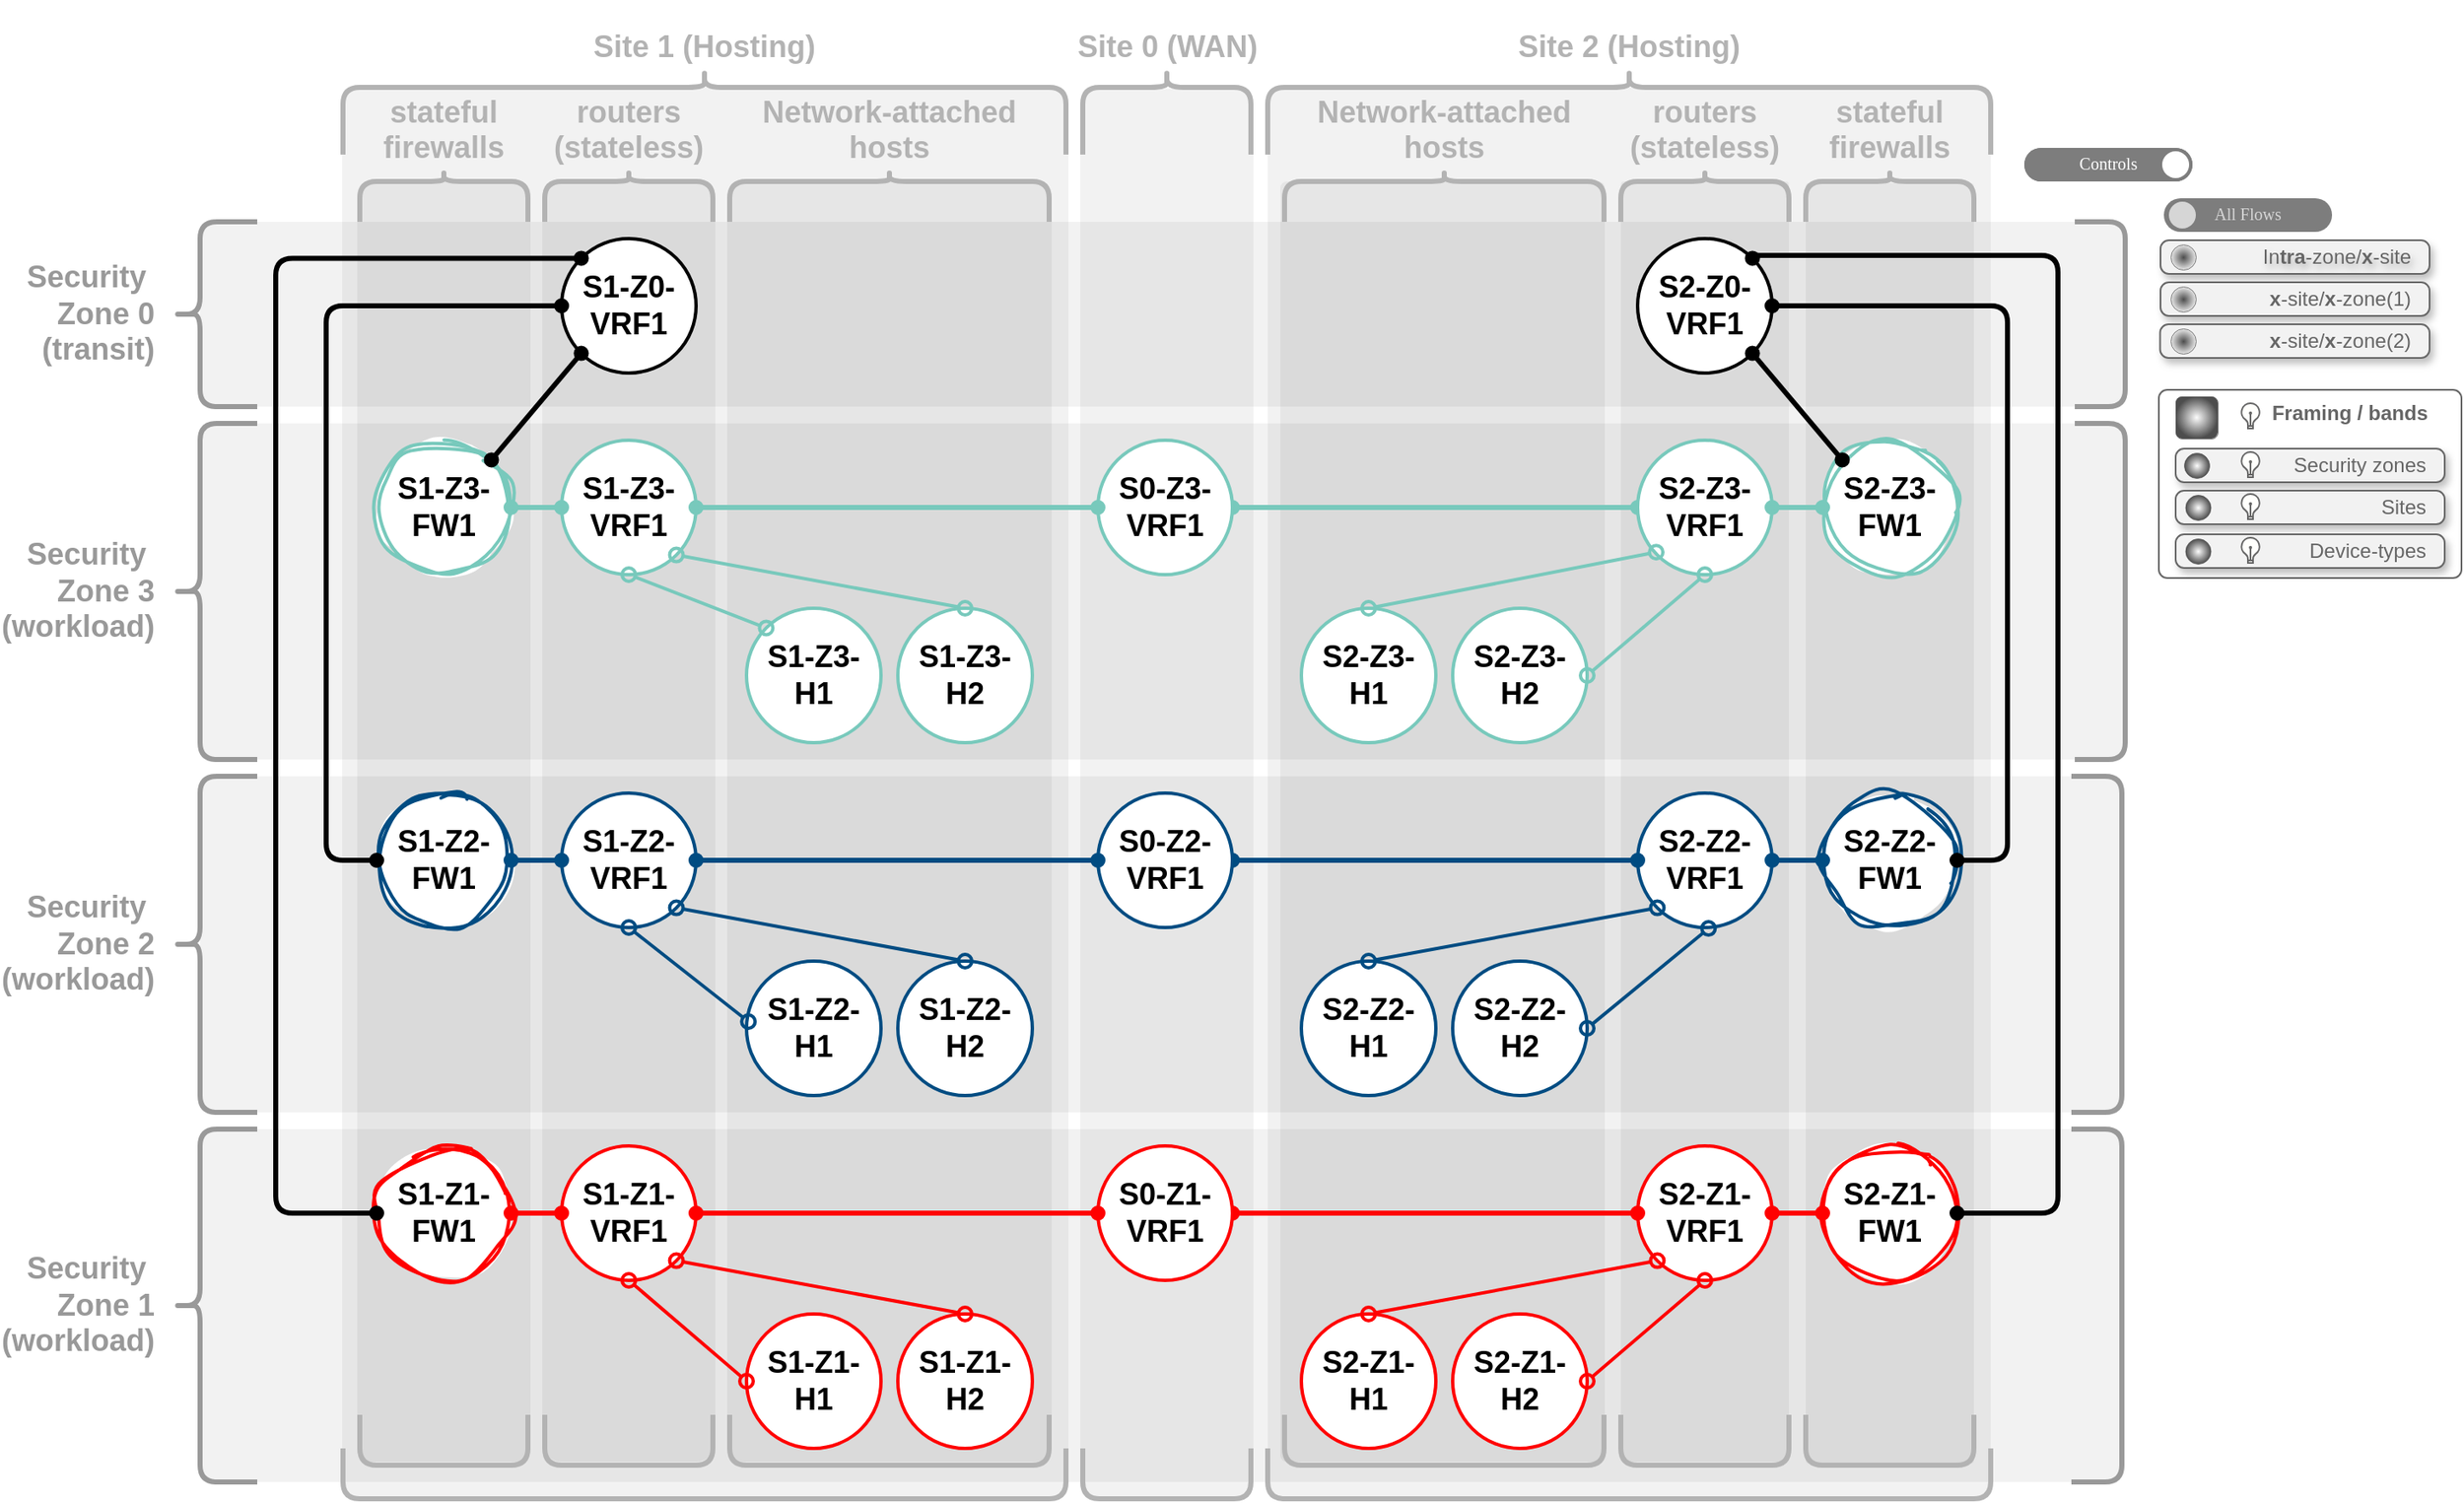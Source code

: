 <mxfile version="24.3.1" type="device">
  <diagram name="Page-1" id="6yeymBKhxuc0Mbmd6qp0">
    <mxGraphModel dx="2155" dy="1637" grid="1" gridSize="10" guides="1" tooltips="1" connect="1" arrows="1" fold="1" page="1" pageScale="1" pageWidth="850" pageHeight="1100" math="0" shadow="0">
      <root>
        <mxCell id="0" />
        <mxCell id="1" parent="0" />
        <UserObject label="Framing / bands" tags="control" id="m656W9A5MajPr8aOIeOH-7">
          <mxCell style="html=1;shadow=0;dashed=0;shape=mxgraph.bootstrap.rrect;rSize=5;strokeWidth=1;whiteSpace=wrap;align=right;verticalAlign=top;spacingLeft=0;fontStyle=1;fontSize=12;spacing=5;strokeColor=#666666;fontColor=#666666;fillColor=none;spacingRight=15;spacingTop=-3;" vertex="1" parent="1">
            <mxGeometry x="2340" y="270" width="180" height="112" as="geometry" />
          </mxCell>
        </UserObject>
        <object label="" tags="band band-devtype band-devtype-fw" id="dSsE4svFGT5zycd-9bUz-44">
          <mxCell style="rounded=1;whiteSpace=wrap;html=1;strokeColor=none;fillColor=#000000;arcSize=7;opacity=5;" parent="1" vertex="1">
            <mxGeometry x="1268.5" y="146" width="103" height="762" as="geometry" />
          </mxCell>
        </object>
        <object label="" tags="band band-devtype band-devtype-rtr" id="dSsE4svFGT5zycd-9bUz-45">
          <mxCell style="rounded=1;whiteSpace=wrap;html=1;strokeColor=none;fillColor=#000000;arcSize=11;opacity=5;" parent="1" vertex="1">
            <mxGeometry x="1378.5" y="146" width="103" height="762" as="geometry" />
          </mxCell>
        </object>
        <object label="" tags="band band-devtype band-devtype-hosts" id="dSsE4svFGT5zycd-9bUz-46">
          <mxCell style="rounded=1;whiteSpace=wrap;html=1;strokeColor=none;fillColor=#000000;arcSize=5;opacity=5;" parent="1" vertex="1">
            <mxGeometry x="1488.5" y="146" width="193" height="762" as="geometry" />
          </mxCell>
        </object>
        <object label="" tags="band band-devtype band-devtype-hosts" id="dSsE4svFGT5zycd-9bUz-47">
          <mxCell style="rounded=1;whiteSpace=wrap;html=1;strokeColor=none;fillColor=#000000;arcSize=2;opacity=5;" parent="1" vertex="1">
            <mxGeometry x="1817.5" y="146" width="193" height="762" as="geometry" />
          </mxCell>
        </object>
        <object label="" tags="band band-devtype band-devtype-rtr" id="dSsE4svFGT5zycd-9bUz-48">
          <mxCell style="rounded=1;whiteSpace=wrap;html=1;strokeColor=none;fillColor=#000000;arcSize=2;opacity=5;" parent="1" vertex="1">
            <mxGeometry x="2020" y="146" width="100" height="762" as="geometry" />
          </mxCell>
        </object>
        <object label="" tags="band band-devtype band-devtype-fw" id="dSsE4svFGT5zycd-9bUz-49">
          <mxCell style="rounded=1;whiteSpace=wrap;html=1;strokeColor=none;fillColor=#000000;arcSize=2;opacity=5;" parent="1" vertex="1">
            <mxGeometry x="2130" y="147" width="100" height="762" as="geometry" />
          </mxCell>
        </object>
        <object label="" tags="band site-band site-band2" id="dSsE4svFGT5zycd-9bUz-42">
          <mxCell style="rounded=1;whiteSpace=wrap;html=1;strokeColor=none;fillColor=#000000;arcSize=2;opacity=5;" parent="1" vertex="1">
            <mxGeometry x="1810" y="90" width="430" height="840" as="geometry" />
          </mxCell>
        </object>
        <object label="" tags="band site-band site-band1" id="dSsE4svFGT5zycd-9bUz-41">
          <mxCell style="rounded=1;whiteSpace=wrap;html=1;strokeColor=none;fillColor=#000000;arcSize=2;opacity=5;" parent="1" vertex="1">
            <mxGeometry x="1259.5" y="90" width="432" height="840" as="geometry" />
          </mxCell>
        </object>
        <object label="" tags="band site-band site-band0" id="dSsE4svFGT5zycd-9bUz-43">
          <mxCell style="rounded=1;whiteSpace=wrap;html=1;strokeColor=none;fillColor=#000000;arcSize=10;opacity=5;" parent="1" vertex="1">
            <mxGeometry x="1698.5" y="91" width="103" height="840" as="geometry" />
          </mxCell>
        </object>
        <object label="" tags="band band-sz band-sz1" id="dSsE4svFGT5zycd-9bUz-40">
          <mxCell style="rounded=1;whiteSpace=wrap;html=1;strokeColor=none;fillColor=#000000;arcSize=4;opacity=5;" parent="1" vertex="1">
            <mxGeometry x="1175" y="710" width="1145" height="210" as="geometry" />
          </mxCell>
        </object>
        <object label="" tags="band band-sz band-sz0" id="dSsE4svFGT5zycd-9bUz-37">
          <mxCell style="rounded=1;whiteSpace=wrap;html=1;strokeColor=none;fillColor=#000000;arcSize=8;opacity=5;" parent="1" vertex="1">
            <mxGeometry x="1175" y="170" width="1145" height="110" as="geometry" />
          </mxCell>
        </object>
        <object label="" tags="band band-sz band-sz3" id="dSsE4svFGT5zycd-9bUz-38">
          <mxCell style="rounded=1;whiteSpace=wrap;html=1;strokeColor=none;fillColor=#000000;arcSize=5;opacity=5;" parent="1" vertex="1">
            <mxGeometry x="1175" y="290" width="1145" height="200" as="geometry" />
          </mxCell>
        </object>
        <object label="" tags="band band-sz band-sz2" id="dSsE4svFGT5zycd-9bUz-39">
          <mxCell style="rounded=1;whiteSpace=wrap;html=1;strokeColor=none;fillColor=#000000;arcSize=5;opacity=5;" parent="1" vertex="1">
            <mxGeometry x="1175" y="500" width="1145" height="200" as="geometry" />
          </mxCell>
        </object>
        <mxCell id="Ux4JUTr80TsCuU6cvmH0-153" value="S2-Z2-H1" style="ellipse;whiteSpace=wrap;html=1;aspect=fixed;strokeWidth=2;strokeColor=#004C82;fontSize=18;fontStyle=1" parent="1" vertex="1">
          <mxGeometry x="1830" y="610" width="80" height="80" as="geometry" />
        </mxCell>
        <mxCell id="Ux4JUTr80TsCuU6cvmH0-154" value="S2-Z1-H2" style="ellipse;whiteSpace=wrap;html=1;aspect=fixed;strokeWidth=2;strokeColor=#FF0000;fontSize=18;fontStyle=1" parent="1" vertex="1">
          <mxGeometry x="1920" y="820" width="80" height="80" as="geometry" />
        </mxCell>
        <mxCell id="Ux4JUTr80TsCuU6cvmH0-155" value="S2-Z2-VRF1" style="ellipse;whiteSpace=wrap;html=1;aspect=fixed;strokeWidth=2;strokeColor=#004C82;fontSize=18;fontStyle=1" parent="1" vertex="1">
          <mxGeometry x="2030" y="510" width="80" height="80" as="geometry" />
        </mxCell>
        <mxCell id="Ux4JUTr80TsCuU6cvmH0-156" value="S2-Z1-VRF1" style="ellipse;whiteSpace=wrap;html=1;aspect=fixed;strokeWidth=2;strokeColor=#FF0000;fontSize=18;fontStyle=1" parent="1" vertex="1">
          <mxGeometry x="2030" y="720" width="80" height="80" as="geometry" />
        </mxCell>
        <mxCell id="Ux4JUTr80TsCuU6cvmH0-157" value="S2-Z2-FW1" style="ellipse;whiteSpace=wrap;html=1;aspect=fixed;strokeWidth=2;strokeColor=#004C82;fontSize=18;fontStyle=1;sketch=1;curveFitting=1;jiggle=2;" parent="1" vertex="1">
          <mxGeometry x="2140" y="510" width="80" height="80" as="geometry" />
        </mxCell>
        <mxCell id="Ux4JUTr80TsCuU6cvmH0-158" value="S2-Z1-FW1" style="ellipse;whiteSpace=wrap;html=1;aspect=fixed;strokeWidth=2;strokeColor=#FF0000;fontSize=18;fontStyle=1;sketch=1;curveFitting=1;jiggle=2;" parent="1" vertex="1">
          <mxGeometry x="2140" y="720" width="80" height="80" as="geometry" />
        </mxCell>
        <mxCell id="Ux4JUTr80TsCuU6cvmH0-159" value="S2-Z2-H2" style="ellipse;whiteSpace=wrap;html=1;aspect=fixed;strokeWidth=2;strokeColor=#004C82;fontSize=18;fontStyle=1" parent="1" vertex="1">
          <mxGeometry x="1920" y="610" width="80" height="80" as="geometry" />
        </mxCell>
        <mxCell id="Ux4JUTr80TsCuU6cvmH0-160" value="S2-Z1-H1" style="ellipse;whiteSpace=wrap;html=1;aspect=fixed;strokeWidth=2;strokeColor=#FF0000;fontSize=18;fontStyle=1" parent="1" vertex="1">
          <mxGeometry x="1830" y="820" width="80" height="80" as="geometry" />
        </mxCell>
        <mxCell id="Ux4JUTr80TsCuU6cvmH0-161" value="S2-Z0-VRF1" style="ellipse;whiteSpace=wrap;html=1;aspect=fixed;strokeWidth=2;strokeColor=#000000;fontSize=18;fontStyle=1" parent="1" vertex="1">
          <mxGeometry x="2030" y="180" width="80" height="80" as="geometry" />
        </mxCell>
        <object label="Site 2 (Hosting)" tags="band site-band site-band2" id="Ux4JUTr80TsCuU6cvmH0-162">
          <mxCell style="shape=curlyBracket;whiteSpace=wrap;html=1;rounded=1;labelPosition=center;verticalLabelPosition=top;align=center;verticalAlign=bottom;rotation=0;strokeWidth=3;strokeColor=#B3B3B3;size=0.2;direction=south;fontSize=18;fontColor=#B3B3B3;fontStyle=1" parent="1" vertex="1">
            <mxGeometry x="1810" y="80" width="430" height="50" as="geometry" />
          </mxCell>
        </object>
        <object label="" tags="band site-band site-band2" id="Ux4JUTr80TsCuU6cvmH0-163">
          <mxCell style="shape=curlyBracket;whiteSpace=wrap;html=1;rounded=1;labelPosition=left;verticalLabelPosition=middle;align=right;verticalAlign=middle;rotation=0;strokeWidth=3;strokeColor=#B3B3B3;direction=north;size=0;fontSize=18;fontStyle=1" parent="1" vertex="1">
            <mxGeometry x="1810" y="900" width="430" height="30" as="geometry" />
          </mxCell>
        </object>
        <mxCell id="Ux4JUTr80TsCuU6cvmH0-164" value="" style="endArrow=oval;startArrow=oval;html=1;strokeWidth=3;strokeColor=#004C82;startFill=1;endFill=1;fontSize=18;fontStyle=1" parent="1" source="Ux4JUTr80TsCuU6cvmH0-155" target="Ux4JUTr80TsCuU6cvmH0-157" edge="1">
          <mxGeometry width="50" height="50" relative="1" as="geometry">
            <mxPoint x="694.5" y="591" as="sourcePoint" />
            <mxPoint x="694.5" y="511" as="targetPoint" />
          </mxGeometry>
        </mxCell>
        <mxCell id="Ux4JUTr80TsCuU6cvmH0-165" value="" style="endArrow=oval;startArrow=oval;html=1;strokeWidth=2;strokeColor=#004C82;startFill=0;endFill=0;fontSize=18;fontStyle=1;endSize=8;startSize=8;exitX=1;exitY=0.5;exitDx=0;exitDy=0;entryX=0.527;entryY=1.007;entryDx=0;entryDy=0;entryPerimeter=0;" parent="1" source="Ux4JUTr80TsCuU6cvmH0-159" target="Ux4JUTr80TsCuU6cvmH0-155" edge="1">
          <mxGeometry width="50" height="50" relative="1" as="geometry">
            <mxPoint x="769.535" y="943.573" as="sourcePoint" />
            <mxPoint x="720.107" y="884.729" as="targetPoint" />
          </mxGeometry>
        </mxCell>
        <mxCell id="Ux4JUTr80TsCuU6cvmH0-166" value="" style="endArrow=oval;startArrow=oval;html=1;strokeWidth=2;strokeColor=#004C82;startFill=0;endFill=0;fontSize=18;fontStyle=1;endSize=8;startSize=8;exitX=0.5;exitY=0;exitDx=0;exitDy=0;entryX=0;entryY=1;entryDx=0;entryDy=0;" parent="1" source="Ux4JUTr80TsCuU6cvmH0-153" target="Ux4JUTr80TsCuU6cvmH0-155" edge="1">
          <mxGeometry width="50" height="50" relative="1" as="geometry">
            <mxPoint x="620.228" y="943.372" as="sourcePoint" />
            <mxPoint x="669.072" y="884.877" as="targetPoint" />
          </mxGeometry>
        </mxCell>
        <mxCell id="Ux4JUTr80TsCuU6cvmH0-167" value="" style="endArrow=oval;startArrow=oval;html=1;strokeWidth=3;strokeColor=#FF0000;startFill=1;endFill=1;fontSize=18;fontStyle=1" parent="1" source="Ux4JUTr80TsCuU6cvmH0-156" target="Ux4JUTr80TsCuU6cvmH0-158" edge="1">
          <mxGeometry width="50" height="50" relative="1" as="geometry">
            <mxPoint x="1398.5" y="669" as="sourcePoint" />
            <mxPoint x="1398.5" y="589" as="targetPoint" />
          </mxGeometry>
        </mxCell>
        <mxCell id="Ux4JUTr80TsCuU6cvmH0-168" value="" style="endArrow=oval;startArrow=oval;html=1;strokeWidth=2;strokeColor=#FF0000;startFill=0;endFill=0;fontSize=18;fontStyle=1;endSize=8;startSize=8;exitX=1;exitY=0.5;exitDx=0;exitDy=0;entryX=0.5;entryY=1;entryDx=0;entryDy=0;" parent="1" source="Ux4JUTr80TsCuU6cvmH0-154" target="Ux4JUTr80TsCuU6cvmH0-156" edge="1">
          <mxGeometry width="50" height="50" relative="1" as="geometry">
            <mxPoint x="1473.535" y="798.573" as="sourcePoint" />
            <mxPoint x="1424.107" y="739.729" as="targetPoint" />
          </mxGeometry>
        </mxCell>
        <mxCell id="Ux4JUTr80TsCuU6cvmH0-169" value="" style="endArrow=oval;startArrow=oval;html=1;strokeWidth=2;strokeColor=#FF0000;startFill=0;endFill=0;fontSize=18;fontStyle=1;endSize=8;startSize=8;exitX=0.5;exitY=0;exitDx=0;exitDy=0;entryX=0;entryY=1;entryDx=0;entryDy=0;" parent="1" source="Ux4JUTr80TsCuU6cvmH0-160" target="Ux4JUTr80TsCuU6cvmH0-156" edge="1">
          <mxGeometry width="50" height="50" relative="1" as="geometry">
            <mxPoint x="1324.228" y="798.372" as="sourcePoint" />
            <mxPoint x="1373.072" y="739.877" as="targetPoint" />
          </mxGeometry>
        </mxCell>
        <mxCell id="Ux4JUTr80TsCuU6cvmH0-172" value="" style="endArrow=oval;startArrow=oval;html=1;strokeWidth=3;strokeColor=#FF0000;startFill=1;endFill=1;fontSize=18;fontStyle=1;entryX=0;entryY=0.5;entryDx=0;entryDy=0;exitX=1;exitY=0.5;exitDx=0;exitDy=0;" parent="1" source="Ux4JUTr80TsCuU6cvmH0-175" target="Ux4JUTr80TsCuU6cvmH0-156" edge="1">
          <mxGeometry width="50" height="50" relative="1" as="geometry">
            <mxPoint x="1989.0" y="269" as="sourcePoint" />
            <mxPoint x="1733.75" y="159" as="targetPoint" />
          </mxGeometry>
        </mxCell>
        <mxCell id="Ux4JUTr80TsCuU6cvmH0-173" value="" style="endArrow=oval;startArrow=oval;html=1;strokeWidth=3;strokeColor=#004C82;startFill=1;endFill=1;fontSize=18;fontStyle=1;edgeStyle=orthogonalEdgeStyle;exitX=1;exitY=0.5;exitDx=0;exitDy=0;entryX=0;entryY=0.5;entryDx=0;entryDy=0;" parent="1" source="Ux4JUTr80TsCuU6cvmH0-174" target="Ux4JUTr80TsCuU6cvmH0-155" edge="1">
          <mxGeometry width="50" height="50" relative="1" as="geometry">
            <mxPoint x="1970.0" y="854" as="sourcePoint" />
            <mxPoint x="2059.5" y="623" as="targetPoint" />
          </mxGeometry>
        </mxCell>
        <mxCell id="Ux4JUTr80TsCuU6cvmH0-174" value="S0-Z2-VRF1" style="ellipse;whiteSpace=wrap;html=1;aspect=fixed;strokeWidth=2;strokeColor=#004C82;fontSize=18;fontStyle=1" parent="1" vertex="1">
          <mxGeometry x="1709" y="510" width="80" height="80" as="geometry" />
        </mxCell>
        <mxCell id="Ux4JUTr80TsCuU6cvmH0-175" value="S0-Z1-VRF1" style="ellipse;whiteSpace=wrap;html=1;aspect=fixed;strokeWidth=2;strokeColor=#FF0000;fontSize=18;fontStyle=1" parent="1" vertex="1">
          <mxGeometry x="1709" y="720" width="80" height="80" as="geometry" />
        </mxCell>
        <mxCell id="Ux4JUTr80TsCuU6cvmH0-184" value="" style="endArrow=oval;startArrow=oval;html=1;strokeWidth=3;strokeColor=#78C9BC;startFill=1;endFill=1;fontSize=18;fontStyle=1;entryX=0;entryY=0.5;entryDx=0;entryDy=0;edgeStyle=orthogonalEdgeStyle;exitX=1;exitY=0.5;exitDx=0;exitDy=0;" parent="1" source="Ux4JUTr80TsCuU6cvmH0-185" target="dSsE4svFGT5zycd-9bUz-6" edge="1">
          <mxGeometry width="50" height="50" relative="1" as="geometry">
            <mxPoint x="2080.27" y="874" as="sourcePoint" />
            <mxPoint x="2470.001" y="329.341" as="targetPoint" />
          </mxGeometry>
        </mxCell>
        <mxCell id="Ux4JUTr80TsCuU6cvmH0-185" value="S0-Z3-VRF1" style="ellipse;whiteSpace=wrap;html=1;aspect=fixed;strokeWidth=2;strokeColor=#78C9BC;fontSize=18;fontStyle=1" parent="1" vertex="1">
          <mxGeometry x="1709" y="300" width="80" height="80" as="geometry" />
        </mxCell>
        <mxCell id="Ux4JUTr80TsCuU6cvmH0-186" value="S1-Z2-H1" style="ellipse;whiteSpace=wrap;html=1;aspect=fixed;strokeWidth=2;strokeColor=#004C82;fontSize=18;fontStyle=1" parent="1" vertex="1">
          <mxGeometry x="1500" y="610" width="80" height="80" as="geometry" />
        </mxCell>
        <mxCell id="Ux4JUTr80TsCuU6cvmH0-187" value="S1-Z1-H2" style="ellipse;whiteSpace=wrap;html=1;aspect=fixed;strokeWidth=2;strokeColor=#FF0000;fontSize=18;fontStyle=1" parent="1" vertex="1">
          <mxGeometry x="1590" y="820" width="80" height="80" as="geometry" />
        </mxCell>
        <mxCell id="Ux4JUTr80TsCuU6cvmH0-188" value="S1-Z2-VRF1" style="ellipse;whiteSpace=wrap;html=1;aspect=fixed;strokeWidth=2;strokeColor=#004C82;fontSize=18;fontStyle=1" parent="1" vertex="1">
          <mxGeometry x="1390" y="510" width="80" height="80" as="geometry" />
        </mxCell>
        <mxCell id="Ux4JUTr80TsCuU6cvmH0-189" value="S1-Z1-VRF1" style="ellipse;whiteSpace=wrap;html=1;aspect=fixed;strokeWidth=2;strokeColor=#FF0000;fontSize=18;fontStyle=1" parent="1" vertex="1">
          <mxGeometry x="1390" y="720" width="80" height="80" as="geometry" />
        </mxCell>
        <mxCell id="Ux4JUTr80TsCuU6cvmH0-190" value="S1-Z2-FW1" style="ellipse;whiteSpace=wrap;html=1;aspect=fixed;strokeWidth=2;strokeColor=#004C82;fontSize=18;fontStyle=1;sketch=1;curveFitting=1;jiggle=2;" parent="1" vertex="1">
          <mxGeometry x="1280" y="510" width="80" height="80" as="geometry" />
        </mxCell>
        <mxCell id="Ux4JUTr80TsCuU6cvmH0-191" value="S1-Z1-FW1" style="ellipse;whiteSpace=wrap;html=1;aspect=fixed;strokeWidth=2;strokeColor=#FF0000;fontSize=18;fontStyle=1;sketch=1;curveFitting=1;jiggle=2;shadow=0;perimeterSpacing=0;" parent="1" vertex="1">
          <mxGeometry x="1280" y="720" width="80" height="80" as="geometry" />
        </mxCell>
        <mxCell id="Ux4JUTr80TsCuU6cvmH0-192" value="S1-Z2-H2" style="ellipse;whiteSpace=wrap;html=1;aspect=fixed;strokeWidth=2;strokeColor=#004C82;fontSize=18;fontStyle=1" parent="1" vertex="1">
          <mxGeometry x="1590" y="610" width="80" height="80" as="geometry" />
        </mxCell>
        <mxCell id="Ux4JUTr80TsCuU6cvmH0-193" value="S1-Z1-H1" style="ellipse;whiteSpace=wrap;html=1;aspect=fixed;strokeWidth=2;strokeColor=#FF0000;fontSize=18;fontStyle=1" parent="1" vertex="1">
          <mxGeometry x="1500" y="820" width="80" height="80" as="geometry" />
        </mxCell>
        <mxCell id="Ux4JUTr80TsCuU6cvmH0-194" value="S1-Z0-VRF1" style="ellipse;whiteSpace=wrap;html=1;aspect=fixed;strokeWidth=2;strokeColor=#000000;fontSize=18;fontStyle=1" parent="1" vertex="1">
          <mxGeometry x="1390" y="180" width="80" height="80" as="geometry" />
        </mxCell>
        <object label="Site 1 (Hosting)" tags="band site-band site-band1" id="Ux4JUTr80TsCuU6cvmH0-195">
          <mxCell style="shape=curlyBracket;whiteSpace=wrap;html=1;rounded=1;labelPosition=center;verticalLabelPosition=top;align=center;verticalAlign=bottom;rotation=0;strokeWidth=3;strokeColor=#B3B3B3;size=0.2;direction=south;fontSize=18;fontColor=#B3B3B3;fontStyle=1" parent="1" vertex="1">
            <mxGeometry x="1260" y="80" width="430" height="50" as="geometry" />
          </mxCell>
        </object>
        <object label="" tags="band site-band site-band1" id="Ux4JUTr80TsCuU6cvmH0-196">
          <mxCell style="shape=curlyBracket;whiteSpace=wrap;html=1;rounded=1;labelPosition=left;verticalLabelPosition=middle;align=right;verticalAlign=middle;rotation=0;strokeWidth=3;strokeColor=#B3B3B3;direction=north;size=0;fontSize=18;fontStyle=1" parent="1" vertex="1">
            <mxGeometry x="1260" y="900" width="430" height="30" as="geometry" />
          </mxCell>
        </object>
        <mxCell id="Ux4JUTr80TsCuU6cvmH0-197" value="" style="endArrow=oval;startArrow=oval;html=1;strokeWidth=3;strokeColor=#004C82;startFill=1;endFill=1;fontSize=18;fontStyle=1;exitX=0;exitY=0.5;exitDx=0;exitDy=0;" parent="1" source="Ux4JUTr80TsCuU6cvmH0-188" target="Ux4JUTr80TsCuU6cvmH0-190" edge="1">
          <mxGeometry width="50" height="50" relative="1" as="geometry">
            <mxPoint x="1709" y="570" as="sourcePoint" />
            <mxPoint x="382.5" y="539" as="targetPoint" />
          </mxGeometry>
        </mxCell>
        <mxCell id="Ux4JUTr80TsCuU6cvmH0-198" value="" style="endArrow=oval;startArrow=oval;html=1;strokeWidth=2;strokeColor=#004C82;startFill=0;endFill=0;fontSize=18;fontStyle=1;endSize=8;startSize=8;exitX=0.5;exitY=0;exitDx=0;exitDy=0;entryX=1;entryY=1;entryDx=0;entryDy=0;" parent="1" source="Ux4JUTr80TsCuU6cvmH0-192" target="Ux4JUTr80TsCuU6cvmH0-188" edge="1">
          <mxGeometry width="50" height="50" relative="1" as="geometry">
            <mxPoint x="457.535" y="971.573" as="sourcePoint" />
            <mxPoint x="408.107" y="912.729" as="targetPoint" />
          </mxGeometry>
        </mxCell>
        <mxCell id="Ux4JUTr80TsCuU6cvmH0-199" value="" style="endArrow=oval;startArrow=oval;html=1;strokeWidth=2;strokeColor=#004C82;startFill=0;endFill=0;fontSize=18;fontStyle=1;endSize=8;startSize=8;entryX=0.5;entryY=1;entryDx=0;entryDy=0;exitX=0.014;exitY=0.45;exitDx=0;exitDy=0;exitPerimeter=0;" parent="1" source="Ux4JUTr80TsCuU6cvmH0-186" target="Ux4JUTr80TsCuU6cvmH0-188" edge="1">
          <mxGeometry width="50" height="50" relative="1" as="geometry">
            <mxPoint x="308.228" y="971.372" as="sourcePoint" />
            <mxPoint x="357.072" y="912.877" as="targetPoint" />
          </mxGeometry>
        </mxCell>
        <mxCell id="Ux4JUTr80TsCuU6cvmH0-200" value="" style="endArrow=oval;startArrow=oval;html=1;strokeWidth=3;strokeColor=#FF0000;startFill=1;endFill=1;fontSize=18;fontStyle=1" parent="1" source="Ux4JUTr80TsCuU6cvmH0-189" target="Ux4JUTr80TsCuU6cvmH0-191" edge="1">
          <mxGeometry width="50" height="50" relative="1" as="geometry">
            <mxPoint x="1197.5" y="678" as="sourcePoint" />
            <mxPoint x="1197.5" y="598" as="targetPoint" />
          </mxGeometry>
        </mxCell>
        <mxCell id="Ux4JUTr80TsCuU6cvmH0-201" value="" style="endArrow=oval;startArrow=oval;html=1;strokeWidth=2;strokeColor=#FF0000;startFill=0;endFill=0;fontSize=18;fontStyle=1;endSize=8;startSize=8;exitX=0.5;exitY=0;exitDx=0;exitDy=0;entryX=1;entryY=1;entryDx=0;entryDy=0;" parent="1" source="Ux4JUTr80TsCuU6cvmH0-187" target="Ux4JUTr80TsCuU6cvmH0-189" edge="1">
          <mxGeometry width="50" height="50" relative="1" as="geometry">
            <mxPoint x="1272.535" y="807.573" as="sourcePoint" />
            <mxPoint x="1223.107" y="748.729" as="targetPoint" />
          </mxGeometry>
        </mxCell>
        <mxCell id="Ux4JUTr80TsCuU6cvmH0-202" value="" style="endArrow=oval;startArrow=oval;html=1;strokeWidth=2;strokeColor=#FF0000;startFill=0;endFill=0;fontSize=18;fontStyle=1;endSize=8;startSize=8;entryX=0.5;entryY=1;entryDx=0;entryDy=0;exitX=0;exitY=0.5;exitDx=0;exitDy=0;" parent="1" source="Ux4JUTr80TsCuU6cvmH0-193" target="Ux4JUTr80TsCuU6cvmH0-189" edge="1">
          <mxGeometry width="50" height="50" relative="1" as="geometry">
            <mxPoint x="1123.228" y="807.372" as="sourcePoint" />
            <mxPoint x="1172.072" y="748.877" as="targetPoint" />
          </mxGeometry>
        </mxCell>
        <mxCell id="Ux4JUTr80TsCuU6cvmH0-203" value="" style="endArrow=oval;startArrow=oval;html=1;strokeColor=#000000;strokeWidth=3;startFill=1;endFill=1;fontSize=18;fontStyle=1;exitX=0;exitY=0;exitDx=0;exitDy=0;entryX=0;entryY=0.5;entryDx=0;entryDy=0;rounded=1;edgeStyle=orthogonalEdgeStyle;" parent="1" source="Ux4JUTr80TsCuU6cvmH0-194" target="Ux4JUTr80TsCuU6cvmH0-191" edge="1">
          <mxGeometry width="50" height="50" relative="1" as="geometry">
            <mxPoint x="1507.5" y="88" as="sourcePoint" />
            <mxPoint x="900" y="88" as="targetPoint" />
            <Array as="points">
              <mxPoint x="1220" y="192" />
              <mxPoint x="1220" y="760" />
            </Array>
          </mxGeometry>
        </mxCell>
        <mxCell id="Ux4JUTr80TsCuU6cvmH0-204" value="" style="endArrow=oval;startArrow=oval;html=1;strokeColor=#000000;strokeWidth=3;startFill=1;endFill=1;fontSize=18;fontStyle=1;exitX=0;exitY=0.5;exitDx=0;exitDy=0;entryX=0;entryY=0.5;entryDx=0;entryDy=0;rounded=1;edgeStyle=orthogonalEdgeStyle;" parent="1" source="Ux4JUTr80TsCuU6cvmH0-194" target="Ux4JUTr80TsCuU6cvmH0-190" edge="1">
          <mxGeometry width="50" height="50" relative="1" as="geometry">
            <mxPoint x="1514.343" y="152.374" as="sourcePoint" />
            <mxPoint x="1401.715" y="227.711" as="targetPoint" />
            <Array as="points">
              <mxPoint x="1250" y="220" />
              <mxPoint x="1250" y="550" />
            </Array>
          </mxGeometry>
        </mxCell>
        <mxCell id="Ux4JUTr80TsCuU6cvmH0-205" value="" style="endArrow=oval;startArrow=oval;html=1;strokeWidth=3;strokeColor=#FF0000;startFill=1;endFill=1;fontSize=18;fontStyle=1;entryX=1;entryY=0.5;entryDx=0;entryDy=0;exitX=0;exitY=0.5;exitDx=0;exitDy=0;" parent="1" source="Ux4JUTr80TsCuU6cvmH0-175" target="Ux4JUTr80TsCuU6cvmH0-189" edge="1">
          <mxGeometry width="50" height="50" relative="1" as="geometry">
            <mxPoint x="1277.0" y="560" as="sourcePoint" />
            <mxPoint x="1022.75" y="159" as="targetPoint" />
          </mxGeometry>
        </mxCell>
        <mxCell id="Ux4JUTr80TsCuU6cvmH0-206" value="" style="endArrow=oval;startArrow=oval;html=1;strokeWidth=3;strokeColor=#004C82;startFill=1;endFill=1;fontSize=18;fontStyle=1;edgeStyle=orthogonalEdgeStyle;exitX=0;exitY=0.5;exitDx=0;exitDy=0;entryX=1;entryY=0.5;entryDx=0;entryDy=0;" parent="1" source="Ux4JUTr80TsCuU6cvmH0-174" target="Ux4JUTr80TsCuU6cvmH0-188" edge="1">
          <mxGeometry width="50" height="50" relative="1" as="geometry">
            <mxPoint x="1189" y="689" as="sourcePoint" />
            <mxPoint x="1348.5" y="623" as="targetPoint" />
          </mxGeometry>
        </mxCell>
        <mxCell id="Ux4JUTr80TsCuU6cvmH0-207" value="S1-Z3-H1" style="ellipse;whiteSpace=wrap;html=1;aspect=fixed;strokeWidth=2;strokeColor=#78C9BC;fontSize=18;fontStyle=1" parent="1" vertex="1">
          <mxGeometry x="1500" y="400" width="80" height="80" as="geometry" />
        </mxCell>
        <mxCell id="Ux4JUTr80TsCuU6cvmH0-208" value="S1-Z3-VRF1" style="ellipse;whiteSpace=wrap;html=1;aspect=fixed;strokeWidth=2;strokeColor=#78C9BC;fontSize=18;fontStyle=1" parent="1" vertex="1">
          <mxGeometry x="1390" y="300" width="80" height="80" as="geometry" />
        </mxCell>
        <mxCell id="Ux4JUTr80TsCuU6cvmH0-209" value="S1-Z3-FW1" style="ellipse;whiteSpace=wrap;html=1;aspect=fixed;strokeWidth=2;strokeColor=#78C9BC;fontSize=18;fontStyle=1;sketch=1;curveFitting=1;jiggle=2;" parent="1" vertex="1">
          <mxGeometry x="1280" y="300" width="80" height="80" as="geometry" />
        </mxCell>
        <mxCell id="Ux4JUTr80TsCuU6cvmH0-210" value="S1-Z3-H2" style="ellipse;whiteSpace=wrap;html=1;aspect=fixed;strokeWidth=2;strokeColor=#78C9BC;fontSize=18;fontStyle=1" parent="1" vertex="1">
          <mxGeometry x="1590" y="400" width="80" height="80" as="geometry" />
        </mxCell>
        <mxCell id="Ux4JUTr80TsCuU6cvmH0-211" value="" style="endArrow=oval;startArrow=oval;html=1;strokeWidth=3;strokeColor=#78C9BC;startFill=1;endFill=1;fontSize=18;fontStyle=1" parent="1" source="Ux4JUTr80TsCuU6cvmH0-208" target="Ux4JUTr80TsCuU6cvmH0-209" edge="1">
          <mxGeometry width="50" height="50" relative="1" as="geometry">
            <mxPoint x="-16.5" y="410" as="sourcePoint" />
            <mxPoint x="-16.5" y="330" as="targetPoint" />
          </mxGeometry>
        </mxCell>
        <mxCell id="Ux4JUTr80TsCuU6cvmH0-212" value="" style="endArrow=oval;startArrow=oval;html=1;strokeWidth=2;strokeColor=#78C9BC;startFill=0;endFill=0;fontSize=18;fontStyle=1;endSize=8;startSize=8;exitX=0.5;exitY=0;exitDx=0;exitDy=0;entryX=1;entryY=1;entryDx=0;entryDy=0;" parent="1" source="Ux4JUTr80TsCuU6cvmH0-210" target="Ux4JUTr80TsCuU6cvmH0-208" edge="1">
          <mxGeometry width="50" height="50" relative="1" as="geometry">
            <mxPoint x="58.535" y="762.573" as="sourcePoint" />
            <mxPoint x="9.107" y="703.729" as="targetPoint" />
          </mxGeometry>
        </mxCell>
        <mxCell id="Ux4JUTr80TsCuU6cvmH0-213" value="" style="endArrow=oval;startArrow=oval;html=1;strokeWidth=2;strokeColor=#78C9BC;startFill=0;endFill=0;fontSize=18;fontStyle=1;endSize=8;startSize=8;exitX=0;exitY=0;exitDx=0;exitDy=0;entryX=0.5;entryY=1;entryDx=0;entryDy=0;" parent="1" source="Ux4JUTr80TsCuU6cvmH0-207" target="Ux4JUTr80TsCuU6cvmH0-208" edge="1">
          <mxGeometry width="50" height="50" relative="1" as="geometry">
            <mxPoint x="-90.772" y="762.372" as="sourcePoint" />
            <mxPoint x="-41.928" y="703.877" as="targetPoint" />
          </mxGeometry>
        </mxCell>
        <mxCell id="Ux4JUTr80TsCuU6cvmH0-214" value="" style="endArrow=oval;startArrow=oval;html=1;strokeColor=#000000;strokeWidth=3;startFill=1;endFill=1;fontSize=18;fontStyle=1;entryX=1;entryY=0;entryDx=0;entryDy=0;exitX=0;exitY=1;exitDx=0;exitDy=0;rounded=1;" parent="1" source="Ux4JUTr80TsCuU6cvmH0-194" target="Ux4JUTr80TsCuU6cvmH0-209" edge="1">
          <mxGeometry width="50" height="50" relative="1" as="geometry">
            <mxPoint x="1568" y="150" as="sourcePoint" />
            <mxPoint x="1568" y="279" as="targetPoint" />
          </mxGeometry>
        </mxCell>
        <mxCell id="Ux4JUTr80TsCuU6cvmH0-215" value="" style="endArrow=oval;startArrow=oval;html=1;strokeWidth=3;strokeColor=#78C9BC;startFill=1;endFill=1;fontSize=18;fontStyle=1;entryX=1;entryY=0.5;entryDx=0;entryDy=0;edgeStyle=orthogonalEdgeStyle;exitX=0;exitY=0.5;exitDx=0;exitDy=0;" parent="1" source="Ux4JUTr80TsCuU6cvmH0-185" target="Ux4JUTr80TsCuU6cvmH0-208" edge="1">
          <mxGeometry width="50" height="50" relative="1" as="geometry">
            <mxPoint x="1109" y="759" as="sourcePoint" />
            <mxPoint x="1759.001" y="329.341" as="targetPoint" />
          </mxGeometry>
        </mxCell>
        <object label="" tags="band site-band site-band0" id="Ux4JUTr80TsCuU6cvmH0-216">
          <mxCell style="shape=curlyBracket;whiteSpace=wrap;html=1;rounded=1;labelPosition=left;verticalLabelPosition=middle;align=right;verticalAlign=middle;rotation=0;strokeWidth=3;strokeColor=#B3B3B3;direction=north;size=0;fontSize=18;fontStyle=1" parent="1" vertex="1">
            <mxGeometry x="1700" y="900" width="100" height="30" as="geometry" />
          </mxCell>
        </object>
        <object label="Site 0 (WAN)" tags="band site-band site-band0" id="Ux4JUTr80TsCuU6cvmH0-217">
          <mxCell style="shape=curlyBracket;html=1;rounded=1;labelPosition=center;verticalLabelPosition=top;align=center;verticalAlign=bottom;rotation=0;strokeWidth=3;strokeColor=#B3B3B3;size=0.2;direction=south;fontSize=18;fontColor=#B3B3B3;fontStyle=1" parent="1" vertex="1">
            <mxGeometry x="1700" y="80" width="100" height="50" as="geometry" />
          </mxCell>
        </object>
        <object label="Security&amp;nbsp;&lt;div&gt;Zone 1&lt;div&gt;(workload)&lt;/div&gt;&lt;/div&gt;" tags="band band-sz band-sz1" id="Ux4JUTr80TsCuU6cvmH0-218">
          <mxCell style="shape=curlyBracket;html=1;rounded=1;labelPosition=center;verticalLabelPosition=middle;align=right;verticalAlign=middle;rotation=0;strokeWidth=3;strokeColor=#999999;size=0.32;direction=east;fontSize=18;fontColor=#999999;fontStyle=1;horizontal=1;spacingRight=60;spacingLeft=-65;" parent="1" vertex="1">
            <mxGeometry x="1159" y="710" width="50" height="210" as="geometry" />
          </mxCell>
        </object>
        <object label="" tags="band band-sz band-sz1" id="Ux4JUTr80TsCuU6cvmH0-219">
          <mxCell style="shape=curlyBracket;whiteSpace=wrap;html=1;rounded=1;labelPosition=left;verticalLabelPosition=middle;align=right;verticalAlign=middle;rotation=0;strokeWidth=3;strokeColor=#999999;direction=west;size=0;fontSize=18;fontStyle=1" parent="1" vertex="1">
            <mxGeometry x="2288" y="710" width="30" height="210" as="geometry" />
          </mxCell>
        </object>
        <object label="Security&amp;nbsp;&lt;div&gt;Zone 2&lt;div&gt;(workload)&lt;/div&gt;&lt;/div&gt;" tags="band band-sz band-sz2" id="Ux4JUTr80TsCuU6cvmH0-220">
          <mxCell style="shape=curlyBracket;html=1;rounded=1;labelPosition=center;verticalLabelPosition=middle;align=right;verticalAlign=middle;rotation=0;strokeWidth=3;strokeColor=#999999;size=0.32;direction=east;fontSize=18;fontColor=#999999;fontStyle=1;horizontal=1;spacingRight=60;spacingLeft=-65;" parent="1" vertex="1">
            <mxGeometry x="1159" y="500" width="50" height="200" as="geometry" />
          </mxCell>
        </object>
        <object label="" tags="band band-sz band-sz2" id="Ux4JUTr80TsCuU6cvmH0-221">
          <mxCell style="shape=curlyBracket;whiteSpace=wrap;html=1;rounded=1;labelPosition=left;verticalLabelPosition=middle;align=right;verticalAlign=middle;rotation=0;strokeWidth=3;strokeColor=#999999;direction=west;size=0;fontSize=18;fontStyle=1" parent="1" vertex="1">
            <mxGeometry x="2288" y="500" width="30" height="200" as="geometry" />
          </mxCell>
        </object>
        <object label="&amp;nbsp;Security&amp;nbsp;&lt;div&gt;Zone 3&lt;div&gt;(workload)&lt;/div&gt;&lt;/div&gt;" tags="band band-sz band-sz3" id="Ux4JUTr80TsCuU6cvmH0-222">
          <mxCell style="shape=curlyBracket;html=1;rounded=1;labelPosition=center;verticalLabelPosition=middle;align=right;verticalAlign=middle;rotation=0;strokeWidth=3;strokeColor=#999999;size=0.32;direction=east;fontSize=18;fontColor=#999999;fontStyle=1;horizontal=1;spacingRight=60;spacingLeft=-85;" parent="1" vertex="1">
            <mxGeometry x="1159" y="290" width="50" height="200" as="geometry" />
          </mxCell>
        </object>
        <object label="" tags="band band-sz band-sz3" id="Ux4JUTr80TsCuU6cvmH0-223">
          <mxCell style="shape=curlyBracket;whiteSpace=wrap;html=1;rounded=1;labelPosition=left;verticalLabelPosition=middle;align=right;verticalAlign=middle;rotation=0;strokeWidth=3;strokeColor=#999999;direction=west;size=0;fontSize=18;fontStyle=1" parent="1" vertex="1">
            <mxGeometry x="2290" y="290" width="30" height="200" as="geometry" />
          </mxCell>
        </object>
        <object label="Security&amp;nbsp;&lt;div&gt;Zone 0&lt;div&gt;(transit)&lt;/div&gt;&lt;/div&gt;" tags="band band-sz band-sz0" id="Ux4JUTr80TsCuU6cvmH0-224">
          <mxCell style="shape=curlyBracket;html=1;rounded=1;labelPosition=center;verticalLabelPosition=middle;align=right;verticalAlign=middle;rotation=0;strokeWidth=3;strokeColor=#999999;size=0.32;direction=east;fontSize=18;fontColor=#999999;fontStyle=1;horizontal=1;spacingRight=60;spacingLeft=-65;" parent="1" vertex="1">
            <mxGeometry x="1159" y="170" width="50" height="110" as="geometry" />
          </mxCell>
        </object>
        <object label="" tags="band band-sz band-sz0" id="Ux4JUTr80TsCuU6cvmH0-225">
          <mxCell style="shape=curlyBracket;whiteSpace=wrap;html=1;rounded=1;labelPosition=left;verticalLabelPosition=middle;align=right;verticalAlign=middle;rotation=0;strokeWidth=3;strokeColor=#999999;direction=west;size=0;fontSize=18;fontStyle=1;fontColor=#666666;" parent="1" vertex="1">
            <mxGeometry x="2290" y="170" width="30" height="110" as="geometry" />
          </mxCell>
        </object>
        <object label="" tags="flow intersite-intrazone-flow" id="Ux4JUTr80TsCuU6cvmH0-231">
          <mxCell style="endArrow=block;startArrow=block;html=1;strokeWidth=5;strokeColor=#666666;startFill=1;endFill=1;fontSize=18;fontStyle=1;fontColor=#666666;flowAnimation=1;backgroundOutline=0;flowAnimationDuration=750;flowAnimationDirection=alternate;fixDash=0;flowAnimationTimingFunction=linear;endSize=3;startSize=3;dashed=1;rounded=1;curved=0;shadow=1;opacity=90;" parent="1" edge="1" visible="0">
            <mxGeometry width="50" height="50" relative="1" as="geometry">
              <mxPoint x="1630" y="820" as="sourcePoint" />
              <mxPoint x="1870" y="820" as="targetPoint" />
              <Array as="points">
                <mxPoint x="1450" y="790" />
                <mxPoint x="1460" y="770" />
                <mxPoint x="2030" y="770" />
                <mxPoint x="2040" y="780" />
              </Array>
            </mxGeometry>
          </mxCell>
        </object>
        <mxCell id="dSsE4svFGT5zycd-9bUz-5" value="S2-Z3-H1" style="ellipse;whiteSpace=wrap;html=1;aspect=fixed;strokeWidth=2;strokeColor=#78C9BC;fontSize=18;fontStyle=1" parent="1" vertex="1">
          <mxGeometry x="1830" y="400" width="80" height="80" as="geometry" />
        </mxCell>
        <mxCell id="dSsE4svFGT5zycd-9bUz-6" value="S2-Z3-VRF1" style="ellipse;whiteSpace=wrap;html=1;aspect=fixed;strokeWidth=2;strokeColor=#78C9BC;fontSize=18;fontStyle=1" parent="1" vertex="1">
          <mxGeometry x="2030" y="300" width="80" height="80" as="geometry" />
        </mxCell>
        <mxCell id="dSsE4svFGT5zycd-9bUz-7" value="S2-Z3-FW1" style="ellipse;whiteSpace=wrap;html=1;aspect=fixed;strokeWidth=2;strokeColor=#78C9BC;fontSize=18;fontStyle=1;sketch=1;curveFitting=1;jiggle=2;" parent="1" vertex="1">
          <mxGeometry x="2140" y="300" width="80" height="80" as="geometry" />
        </mxCell>
        <mxCell id="dSsE4svFGT5zycd-9bUz-8" value="S2-Z3-H2" style="ellipse;whiteSpace=wrap;html=1;aspect=fixed;strokeWidth=2;strokeColor=#78C9BC;fontSize=18;fontStyle=1" parent="1" vertex="1">
          <mxGeometry x="1920" y="400" width="80" height="80" as="geometry" />
        </mxCell>
        <mxCell id="dSsE4svFGT5zycd-9bUz-9" value="" style="endArrow=oval;startArrow=oval;html=1;strokeWidth=3;strokeColor=#78C9BC;startFill=1;endFill=1;fontSize=18;fontStyle=1" parent="1" source="dSsE4svFGT5zycd-9bUz-6" target="dSsE4svFGT5zycd-9bUz-7" edge="1">
          <mxGeometry width="50" height="50" relative="1" as="geometry">
            <mxPoint x="393.5" y="410" as="sourcePoint" />
            <mxPoint x="393.5" y="330" as="targetPoint" />
          </mxGeometry>
        </mxCell>
        <mxCell id="dSsE4svFGT5zycd-9bUz-10" value="" style="endArrow=oval;startArrow=oval;html=1;strokeWidth=2;strokeColor=#78C9BC;startFill=0;endFill=0;fontSize=18;fontStyle=1;endSize=8;startSize=8;exitX=1;exitY=0.5;exitDx=0;exitDy=0;entryX=0.5;entryY=1;entryDx=0;entryDy=0;" parent="1" source="dSsE4svFGT5zycd-9bUz-8" target="dSsE4svFGT5zycd-9bUz-6" edge="1">
          <mxGeometry width="50" height="50" relative="1" as="geometry">
            <mxPoint x="468.535" y="762.573" as="sourcePoint" />
            <mxPoint x="419.107" y="703.729" as="targetPoint" />
          </mxGeometry>
        </mxCell>
        <mxCell id="dSsE4svFGT5zycd-9bUz-11" value="" style="endArrow=oval;startArrow=oval;html=1;strokeWidth=2;strokeColor=#78C9BC;startFill=0;endFill=0;fontSize=18;fontStyle=1;endSize=8;startSize=8;exitX=0.5;exitY=0;exitDx=0;exitDy=0;entryX=0.138;entryY=0.833;entryDx=0;entryDy=0;entryPerimeter=0;" parent="1" source="dSsE4svFGT5zycd-9bUz-5" target="dSsE4svFGT5zycd-9bUz-6" edge="1">
          <mxGeometry width="50" height="50" relative="1" as="geometry">
            <mxPoint x="319.228" y="762.372" as="sourcePoint" />
            <mxPoint x="368.072" y="703.877" as="targetPoint" />
          </mxGeometry>
        </mxCell>
        <mxCell id="dSsE4svFGT5zycd-9bUz-15" value="" style="endArrow=oval;startArrow=oval;html=1;strokeColor=#000000;strokeWidth=3;startFill=1;endFill=1;fontSize=18;fontStyle=1;exitX=1;exitY=0;exitDx=0;exitDy=0;entryX=1;entryY=0.5;entryDx=0;entryDy=0;rounded=1;edgeStyle=orthogonalEdgeStyle;" parent="1" source="Ux4JUTr80TsCuU6cvmH0-161" target="Ux4JUTr80TsCuU6cvmH0-158" edge="1">
          <mxGeometry width="50" height="50" relative="1" as="geometry">
            <mxPoint x="2110" y="12" as="sourcePoint" />
            <mxPoint x="2242" y="760" as="targetPoint" />
            <Array as="points">
              <mxPoint x="2098" y="190" />
              <mxPoint x="2280" y="190" />
              <mxPoint x="2280" y="760" />
            </Array>
          </mxGeometry>
        </mxCell>
        <mxCell id="dSsE4svFGT5zycd-9bUz-16" value="" style="endArrow=oval;startArrow=oval;html=1;strokeColor=#000000;strokeWidth=3;startFill=1;endFill=1;fontSize=18;fontStyle=1;exitX=1;exitY=0.5;exitDx=0;exitDy=0;entryX=1;entryY=0.5;entryDx=0;entryDy=0;rounded=1;edgeStyle=orthogonalEdgeStyle;" parent="1" source="Ux4JUTr80TsCuU6cvmH0-161" target="Ux4JUTr80TsCuU6cvmH0-157" edge="1">
          <mxGeometry width="50" height="50" relative="1" as="geometry">
            <mxPoint x="2120" y="40" as="sourcePoint" />
            <mxPoint x="2240" y="550" as="targetPoint" />
            <Array as="points">
              <mxPoint x="2250" y="220" />
              <mxPoint x="2250" y="550" />
            </Array>
          </mxGeometry>
        </mxCell>
        <mxCell id="dSsE4svFGT5zycd-9bUz-17" value="" style="endArrow=oval;startArrow=oval;html=1;strokeColor=#000000;strokeWidth=3;startFill=1;endFill=1;fontSize=18;fontStyle=1;entryX=0;entryY=0;entryDx=0;entryDy=0;exitX=1;exitY=1;exitDx=0;exitDy=0;rounded=1;" parent="1" source="Ux4JUTr80TsCuU6cvmH0-161" target="dSsE4svFGT5zycd-9bUz-7" edge="1">
          <mxGeometry width="50" height="50" relative="1" as="geometry">
            <mxPoint x="2110" y="78" as="sourcePoint" />
            <mxPoint x="2242" y="340" as="targetPoint" />
          </mxGeometry>
        </mxCell>
        <object label="Network-attached&lt;div&gt;hosts&lt;/div&gt;" tags="band band-devtype band-devtype-hosts" id="dSsE4svFGT5zycd-9bUz-18">
          <mxCell style="shape=curlyBracket;whiteSpace=wrap;html=1;rounded=1;labelPosition=center;verticalLabelPosition=top;align=center;verticalAlign=bottom;rotation=0;strokeWidth=3;strokeColor=#B3B3B3;size=0.2;direction=south;fontSize=18;fontColor=#B3B3B3;fontStyle=1" parent="1" vertex="1">
            <mxGeometry x="1490" y="140" width="190" height="30" as="geometry" />
          </mxCell>
        </object>
        <object label="routers&lt;div&gt;(stateless)&lt;/div&gt;" tags="band band-devtype band-devtype-rtr" id="dSsE4svFGT5zycd-9bUz-19">
          <mxCell style="shape=curlyBracket;whiteSpace=wrap;html=1;rounded=1;labelPosition=center;verticalLabelPosition=top;align=center;verticalAlign=bottom;rotation=0;strokeWidth=3;strokeColor=#B3B3B3;size=0.2;direction=south;fontSize=18;fontColor=#B3B3B3;fontStyle=1" parent="1" vertex="1">
            <mxGeometry x="1380" y="140" width="100" height="30" as="geometry" />
          </mxCell>
        </object>
        <object label="stateful&lt;div&gt;firewalls&lt;/div&gt;" tags="band band-devtype band-devtype-fw" id="dSsE4svFGT5zycd-9bUz-20">
          <mxCell style="shape=curlyBracket;whiteSpace=wrap;html=1;rounded=1;labelPosition=center;verticalLabelPosition=top;align=center;verticalAlign=bottom;rotation=0;strokeWidth=3;strokeColor=#B3B3B3;size=0.2;direction=south;fontSize=18;fontColor=#B3B3B3;fontStyle=1" parent="1" vertex="1">
            <mxGeometry x="1270" y="140" width="100" height="30" as="geometry" />
          </mxCell>
        </object>
        <object label="" tags="band band-devtype band-devtype-hosts" id="dSsE4svFGT5zycd-9bUz-21">
          <mxCell style="shape=curlyBracket;whiteSpace=wrap;html=1;rounded=1;labelPosition=left;verticalLabelPosition=middle;align=right;verticalAlign=middle;rotation=0;strokeWidth=3;strokeColor=#B3B3B3;direction=north;size=0;fontSize=18;fontStyle=1" parent="1" vertex="1">
            <mxGeometry x="1490" y="880" width="190" height="30" as="geometry" />
          </mxCell>
        </object>
        <object label="" tags="band band-devtype band-devtype-rtr" id="dSsE4svFGT5zycd-9bUz-22">
          <mxCell style="shape=curlyBracket;whiteSpace=wrap;html=1;rounded=1;labelPosition=left;verticalLabelPosition=middle;align=right;verticalAlign=middle;rotation=0;strokeWidth=3;strokeColor=#B3B3B3;direction=north;size=0;fontSize=18;fontStyle=1" parent="1" vertex="1">
            <mxGeometry x="1380" y="880" width="100" height="30" as="geometry" />
          </mxCell>
        </object>
        <object label="" tags="band band-devtype band-devtype-fw" id="dSsE4svFGT5zycd-9bUz-23">
          <mxCell style="shape=curlyBracket;whiteSpace=wrap;html=1;rounded=1;labelPosition=left;verticalLabelPosition=middle;align=right;verticalAlign=middle;rotation=0;strokeWidth=3;strokeColor=#B3B3B3;direction=north;size=0;fontSize=18;fontStyle=1" parent="1" vertex="1">
            <mxGeometry x="1270" y="880" width="100" height="30" as="geometry" />
          </mxCell>
        </object>
        <object label="Network-attached&lt;div&gt;hosts&lt;/div&gt;" tags="band band-devtype band-devtype-hosts" id="dSsE4svFGT5zycd-9bUz-24">
          <mxCell style="shape=curlyBracket;whiteSpace=wrap;html=1;rounded=1;labelPosition=center;verticalLabelPosition=top;align=center;verticalAlign=bottom;rotation=0;strokeWidth=3;strokeColor=#B3B3B3;size=0.2;direction=south;fontSize=18;fontColor=#B3B3B3;fontStyle=1" parent="1" vertex="1">
            <mxGeometry x="1820" y="140" width="190" height="30" as="geometry" />
          </mxCell>
        </object>
        <object label="routers&lt;div&gt;(stateless)&lt;/div&gt;" tags="band band-devtype band-devtype-rtr" id="dSsE4svFGT5zycd-9bUz-25">
          <mxCell style="shape=curlyBracket;whiteSpace=wrap;html=1;rounded=1;labelPosition=center;verticalLabelPosition=top;align=center;verticalAlign=bottom;rotation=0;strokeWidth=3;strokeColor=#B3B3B3;size=0.2;direction=south;fontSize=18;fontColor=#B3B3B3;fontStyle=1" parent="1" vertex="1">
            <mxGeometry x="2020" y="140" width="100" height="30" as="geometry" />
          </mxCell>
        </object>
        <object label="stateful&lt;div&gt;firewalls&lt;/div&gt;" tags="band band-devtype band-devtype-fw" id="dSsE4svFGT5zycd-9bUz-26">
          <mxCell style="shape=curlyBracket;whiteSpace=wrap;html=1;rounded=1;labelPosition=center;verticalLabelPosition=top;align=center;verticalAlign=bottom;rotation=0;strokeWidth=3;strokeColor=#B3B3B3;size=0.2;direction=south;fontSize=18;fontColor=#B3B3B3;fontStyle=1" parent="1" vertex="1">
            <mxGeometry x="2130" y="140" width="100" height="30" as="geometry" />
          </mxCell>
        </object>
        <object label="" tags="band band-devtype band-devtype-hosts" id="dSsE4svFGT5zycd-9bUz-27">
          <mxCell style="shape=curlyBracket;whiteSpace=wrap;html=1;rounded=1;labelPosition=left;verticalLabelPosition=middle;align=right;verticalAlign=middle;rotation=0;strokeWidth=3;strokeColor=#B3B3B3;direction=north;size=0;fontSize=18;fontStyle=1" parent="1" vertex="1">
            <mxGeometry x="1820" y="880" width="190" height="30" as="geometry" />
          </mxCell>
        </object>
        <object label="" tags="band band-devtype band-devtype-rtr" id="dSsE4svFGT5zycd-9bUz-28">
          <mxCell style="shape=curlyBracket;whiteSpace=wrap;html=1;rounded=1;labelPosition=left;verticalLabelPosition=middle;align=right;verticalAlign=middle;rotation=0;strokeWidth=3;strokeColor=#B3B3B3;direction=north;size=0;fontSize=18;fontStyle=1" parent="1" vertex="1">
            <mxGeometry x="2020" y="880" width="100" height="30" as="geometry" />
          </mxCell>
        </object>
        <object label="" tags="band band-devtype band-devtype-fw" id="dSsE4svFGT5zycd-9bUz-29">
          <mxCell style="shape=curlyBracket;whiteSpace=wrap;html=1;rounded=1;labelPosition=left;verticalLabelPosition=middle;align=right;verticalAlign=middle;rotation=0;strokeWidth=3;strokeColor=#B3B3B3;direction=north;size=0;fontSize=18;fontStyle=1" parent="1" vertex="1">
            <mxGeometry x="2130" y="880" width="100" height="30" as="geometry" />
          </mxCell>
        </object>
        <object label="" tags="flow intersite-intrazone-flow" id="dSsE4svFGT5zycd-9bUz-34">
          <mxCell style="endArrow=block;startArrow=block;html=1;strokeWidth=5;strokeColor=#666666;startFill=1;endFill=1;fontSize=18;fontStyle=1;fontColor=#666666;flowAnimation=1;backgroundOutline=0;flowAnimationDuration=750;flowAnimationDirection=alternate;fixDash=0;flowAnimationTimingFunction=linear;endSize=3;startSize=3;dashed=1;rounded=1;curved=0;shadow=1;opacity=90;" parent="1" edge="1" visible="0">
            <mxGeometry width="50" height="50" relative="1" as="geometry">
              <mxPoint x="1620" y="611" as="sourcePoint" />
              <mxPoint x="1870" y="610" as="targetPoint" />
              <Array as="points">
                <mxPoint x="1450" y="580" />
                <mxPoint x="1470" y="560" />
                <mxPoint x="2030" y="560" />
                <mxPoint x="2040" y="580" />
              </Array>
            </mxGeometry>
          </mxCell>
        </object>
        <object label="" tags="flow intersite-intrazone-flow" id="dSsE4svFGT5zycd-9bUz-35">
          <mxCell style="endArrow=block;startArrow=block;html=1;strokeWidth=5;strokeColor=#666666;startFill=1;endFill=1;fontSize=18;fontStyle=1;fontColor=#666666;flowAnimation=1;backgroundOutline=0;flowAnimationDuration=750;flowAnimationDirection=alternate;fixDash=0;flowAnimationTimingFunction=linear;endSize=3;startSize=3;dashed=1;rounded=1;curved=0;shadow=1;opacity=90;entryX=0.343;entryY=-0.001;entryDx=0;entryDy=0;entryPerimeter=0;" parent="1" target="dSsE4svFGT5zycd-9bUz-5" edge="1" visible="0">
            <mxGeometry width="50" height="50" relative="1" as="geometry">
              <mxPoint x="1620" y="401" as="sourcePoint" />
              <mxPoint x="1923" y="401" as="targetPoint" />
              <Array as="points">
                <mxPoint x="1460" y="370" />
                <mxPoint x="1470" y="350" />
                <mxPoint x="2030" y="350" />
                <mxPoint x="2030" y="360" />
              </Array>
            </mxGeometry>
          </mxCell>
        </object>
        <object label="" tags="flow flow-intersite-interzone-async" id="dSsE4svFGT5zycd-9bUz-53">
          <mxCell style="endArrow=block;startArrow=oval;html=1;strokeWidth=5;strokeColor=#666666;startFill=1;endFill=1;fontSize=18;fontStyle=1;fontColor=#666666;flowAnimation=1;backgroundOutline=0;flowAnimationDuration=750;flowAnimationDirection=normal;fixDash=0;flowAnimationTimingFunction=linear;endSize=3;startSize=10;dashed=1;rounded=1;curved=0;shadow=1;opacity=90;entryX=0.975;entryY=0.675;entryDx=0;entryDy=0;entryPerimeter=0;exitX=0.227;exitY=0.063;exitDx=0;exitDy=0;exitPerimeter=0;" parent="1" source="Ux4JUTr80TsCuU6cvmH0-207" target="Ux4JUTr80TsCuU6cvmH0-159" edge="1" visible="0">
            <mxGeometry width="50" height="50" relative="1" as="geometry">
              <mxPoint x="1630" y="261" as="sourcePoint" />
              <mxPoint x="1894" y="262" as="targetPoint" />
              <Array as="points">
                <mxPoint x="1430" y="380" />
                <mxPoint x="1450" y="370" />
                <mxPoint x="1460" y="340" />
                <mxPoint x="1480" y="330" />
                <mxPoint x="2150" y="330" />
                <mxPoint x="2080" y="250" />
                <mxPoint x="2060" y="260" />
                <mxPoint x="2040" y="240" />
                <mxPoint x="2030" y="220" />
                <mxPoint x="2040" y="200" />
                <mxPoint x="2060" y="180" />
                <mxPoint x="2090" y="180" />
                <mxPoint x="2110" y="230" />
                <mxPoint x="2240" y="230" />
                <mxPoint x="2240" y="540" />
                <mxPoint x="2210" y="540" />
                <mxPoint x="2210" y="570" />
                <mxPoint x="2180" y="590" />
                <mxPoint x="2100" y="560" />
                <mxPoint x="2090" y="590" />
              </Array>
            </mxGeometry>
          </mxCell>
        </object>
        <object label="" tags="flow flow-intersite-interzone-async" id="dSsE4svFGT5zycd-9bUz-54">
          <mxCell style="endArrow=block;startArrow=oval;html=1;strokeWidth=5;strokeColor=#666666;startFill=1;endFill=1;fontSize=18;fontStyle=1;fontColor=#666666;flowAnimation=1;backgroundOutline=0;flowAnimationDuration=750;flowAnimationDirection=normal;fixDash=0;flowAnimationTimingFunction=linear;endSize=3;startSize=10;dashed=1;rounded=1;curved=0;shadow=1;opacity=90;entryX=0.048;entryY=0.291;entryDx=0;entryDy=0;entryPerimeter=0;exitX=0.227;exitY=0.063;exitDx=0;exitDy=0;exitPerimeter=0;" parent="1" target="Ux4JUTr80TsCuU6cvmH0-207" edge="1" visible="0">
            <mxGeometry width="50" height="50" relative="1" as="geometry">
              <mxPoint x="1988" y="644" as="sourcePoint" />
              <mxPoint x="1508" y="385" as="targetPoint" />
              <Array as="points">
                <mxPoint x="2060" y="580" />
                <mxPoint x="2030" y="540" />
                <mxPoint x="1260" y="540" />
                <mxPoint x="1260" y="230" />
                <mxPoint x="1390" y="230" />
                <mxPoint x="1400" y="240" />
                <mxPoint x="1340" y="310" />
                <mxPoint x="1360" y="350" />
                <mxPoint x="1390" y="350" />
                <mxPoint x="1410" y="380" />
              </Array>
            </mxGeometry>
          </mxCell>
        </object>
        <object label="" tags="flow intersite-intrazone-flow" id="dSsE4svFGT5zycd-9bUz-55">
          <mxCell style="verticalLabelPosition=bottom;verticalAlign=top;html=1;shape=mxgraph.basic.tick;aspect=fixed;strokeWidth=1;fillColor=#006633;opacity=80;" parent="1" vertex="1" visible="0">
            <mxGeometry x="1619" y="578" width="34.01" height="40" as="geometry" />
          </mxCell>
        </object>
        <object label="" tags="flow flow-intersite-interzone-async" id="dSsE4svFGT5zycd-9bUz-56">
          <mxCell style="shadow=0;dashed=0;html=1;strokeColor=none;fillColor=#FF0000;labelPosition=center;verticalLabelPosition=bottom;verticalAlign=top;align=center;outlineConnect=0;shape=mxgraph.veeam.failed;aspect=fixed;opacity=80;" parent="1" vertex="1" visible="0">
            <mxGeometry x="1970" y="638" width="35" height="35" as="geometry" />
          </mxCell>
        </object>
        <object label="" tags="flow flow-intersite-interzone-async" id="dSsE4svFGT5zycd-9bUz-58">
          <mxCell style="shadow=0;dashed=0;html=1;strokeColor=none;fillColor=#FF0000;labelPosition=center;verticalLabelPosition=bottom;verticalAlign=top;align=center;outlineConnect=0;shape=mxgraph.veeam.failed;aspect=fixed;opacity=80;" parent="1" vertex="1" visible="0">
            <mxGeometry x="1496" y="404" width="35" height="35" as="geometry" />
          </mxCell>
        </object>
        <object label="" tags="flow intersite-intrazone-flow" id="dSsE4svFGT5zycd-9bUz-59">
          <mxCell style="verticalLabelPosition=bottom;verticalAlign=top;html=1;shape=mxgraph.basic.tick;aspect=fixed;strokeWidth=1;fillColor=#006633;opacity=80;" parent="1" vertex="1" visible="0">
            <mxGeometry x="1841" y="370.5" width="34.01" height="40" as="geometry" />
          </mxCell>
        </object>
        <object label="" tags="flow intersite-intrazone-flow" id="dSsE4svFGT5zycd-9bUz-60">
          <mxCell style="verticalLabelPosition=bottom;verticalAlign=top;html=1;shape=mxgraph.basic.tick;aspect=fixed;strokeWidth=1;fillColor=#006633;opacity=80;" parent="1" vertex="1" visible="0">
            <mxGeometry x="1844" y="792" width="34.01" height="40" as="geometry" />
          </mxCell>
        </object>
        <object label="" tags="flow intersite-interzone-flow-good" id="dSsE4svFGT5zycd-9bUz-92">
          <mxCell style="endArrow=block;startArrow=block;html=1;strokeWidth=5;strokeColor=#666666;startFill=1;endFill=1;fontSize=18;fontStyle=1;fontColor=#666666;flowAnimation=1;backgroundOutline=0;flowAnimationDuration=750;flowAnimationDirection=alternate;fixDash=0;flowAnimationTimingFunction=linear;endSize=3;startSize=3;dashed=1;rounded=1;curved=0;shadow=1;opacity=90;entryX=1.023;entryY=0.376;entryDx=0;entryDy=0;entryPerimeter=0;exitX=0.017;exitY=0.416;exitDx=0;exitDy=0;exitPerimeter=0;" parent="1" source="Ux4JUTr80TsCuU6cvmH0-193" target="dSsE4svFGT5zycd-9bUz-8" edge="1" visible="0">
            <mxGeometry width="50" height="50" relative="1" as="geometry">
              <mxPoint x="1500.16" y="851.68" as="sourcePoint" />
              <mxPoint x="1072" y="596" as="targetPoint" />
              <Array as="points">
                <mxPoint x="1438" y="794" />
                <mxPoint x="1410" y="794" />
                <mxPoint x="1400" y="780" />
                <mxPoint x="1390" y="750" />
                <mxPoint x="1350" y="750" />
                <mxPoint x="1330" y="730" />
                <mxPoint x="1300" y="730" />
                <mxPoint x="1280" y="750" />
                <mxPoint x="1230" y="750" />
                <mxPoint x="1230" y="200" />
                <mxPoint x="1400" y="200" />
                <mxPoint x="1430" y="180" />
                <mxPoint x="1460" y="190" />
                <mxPoint x="1470" y="210" />
                <mxPoint x="1470" y="240" />
                <mxPoint x="1430" y="260" />
                <mxPoint x="1410" y="250" />
                <mxPoint x="1360" y="310" />
                <mxPoint x="1370" y="330" />
                <mxPoint x="1400" y="330" />
                <mxPoint x="1400" y="320" />
                <mxPoint x="1420" y="300" />
                <mxPoint x="1450" y="300" />
                <mxPoint x="1470" y="320" />
                <mxPoint x="2030" y="320" />
                <mxPoint x="2040" y="350" />
                <mxPoint x="2070" y="370" />
              </Array>
            </mxGeometry>
          </mxCell>
        </object>
        <object label="" tags="flow intersite-interzone-flow-good" id="dSsE4svFGT5zycd-9bUz-93">
          <mxCell style="verticalLabelPosition=bottom;verticalAlign=top;html=1;shape=mxgraph.basic.tick;aspect=fixed;strokeWidth=1;fillColor=#006633;opacity=80;" parent="1" vertex="1" visible="0">
            <mxGeometry x="1986" y="400" width="34.01" height="40" as="geometry" />
          </mxCell>
        </object>
        <UserObject label="Security zones" tags="control" id="dSsE4svFGT5zycd-9bUz-50">
          <mxCell style="html=1;shadow=1;dashed=0;shape=mxgraph.bootstrap.rrect;rSize=5;strokeWidth=1;whiteSpace=wrap;align=right;verticalAlign=middle;spacingLeft=0;fontStyle=0;fontSize=12;spacing=5;strokeColor=#666666;fontColor=#666666;fillColor=#F2F2F2;spacingRight=6;" parent="1" vertex="1">
            <mxGeometry x="2350" y="305" width="160" height="20" as="geometry" />
          </mxCell>
        </UserObject>
        <UserObject label="" link="data:action/json,{&quot;actions&quot;:[{&quot;toggle&quot;:{&quot;tags&quot;:[&quot;band-sz&quot;]}}]}" tags="control" id="dSsE4svFGT5zycd-9bUz-63">
          <mxCell style="html=1;shadow=0;dashed=0;shape=mxgraph.bootstrap.radioButton2;labelPosition=right;verticalLabelPosition=middle;align=left;verticalAlign=middle;gradientColor=#E8E8E8;fillColor=#4D4D4D;checked=0;spacing=5;checkedFill=#0085FC;checkedStroke=#ffffff;sketch=0;strokeColor=#7D7D7D;strokeWidth=0.5;gradientDirection=radial;" parent="1" vertex="1">
            <mxGeometry x="2355" y="307.5" width="15" height="15" as="geometry" />
          </mxCell>
        </UserObject>
        <UserObject label="" link="data:action/json,{&quot;actions&quot;:[{&quot;toggle&quot;:{&quot;tags&quot;:[&quot;band-sz&quot;]}}]}" tags="band band-sz control" id="dSsE4svFGT5zycd-9bUz-65">
          <mxCell style="html=1;shadow=0;dashed=0;shape=mxgraph.bootstrap.radioButton2;labelPosition=right;verticalLabelPosition=middle;align=left;verticalAlign=middle;gradientColor=#4D4D4D;fillColor=#FCFCFC;checked=0;spacing=5;checkedFill=#0085FC;checkedStroke=#ffffff;strokeColor=none;gradientDirection=radial;strokeWidth=0.5;" parent="1" vertex="1">
            <mxGeometry x="2355" y="307.5" width="15" height="15" as="geometry" />
          </mxCell>
        </UserObject>
        <UserObject label="Sites" tags="control" id="dSsE4svFGT5zycd-9bUz-66">
          <mxCell style="html=1;shadow=1;dashed=0;shape=mxgraph.bootstrap.rrect;rSize=5;strokeWidth=1;whiteSpace=wrap;align=right;verticalAlign=middle;spacingLeft=0;fontStyle=0;fontSize=12;spacing=5;strokeColor=#666666;fontColor=#666666;fillColor=#F2F2F2;spacingRight=6;" parent="1" vertex="1">
            <mxGeometry x="2350" y="330" width="160" height="20" as="geometry" />
          </mxCell>
        </UserObject>
        <UserObject label="Device-types" tags="control" id="dSsE4svFGT5zycd-9bUz-67">
          <mxCell style="html=1;shadow=1;dashed=0;shape=mxgraph.bootstrap.rrect;rSize=5;strokeWidth=1;whiteSpace=wrap;align=right;verticalAlign=middle;spacingLeft=0;fontStyle=0;fontSize=12;spacing=5;strokeColor=#666666;fontColor=#666666;fillColor=#F2F2F2;spacingRight=6;" parent="1" vertex="1">
            <mxGeometry x="2350" y="356" width="160" height="20" as="geometry" />
          </mxCell>
        </UserObject>
        <UserObject label="" link="data:action/json,{&quot;actions&quot;:[{&quot;toggle&quot;:{&quot;tags&quot;:[&quot;site-band&quot;]}}]}" tags="control" id="dSsE4svFGT5zycd-9bUz-68">
          <mxCell style="html=1;shadow=0;dashed=0;shape=mxgraph.bootstrap.radioButton2;labelPosition=right;verticalLabelPosition=middle;align=left;verticalAlign=middle;gradientColor=#E8E8E8;fillColor=#4D4D4D;checked=0;spacing=5;checkedFill=#0085FC;checkedStroke=#ffffff;sketch=0;strokeColor=#7D7D7D;strokeWidth=0.5;gradientDirection=radial;" parent="1" vertex="1">
            <mxGeometry x="2355.76" y="332.5" width="15" height="15" as="geometry" />
          </mxCell>
        </UserObject>
        <UserObject label="" link="data:action/json,{&quot;actions&quot;:[{&quot;toggle&quot;:{&quot;tags&quot;:[&quot;site-band&quot;]}}]}" tags="band site-band control" id="dSsE4svFGT5zycd-9bUz-69">
          <mxCell style="html=1;shadow=0;dashed=0;shape=mxgraph.bootstrap.radioButton2;labelPosition=right;verticalLabelPosition=middle;align=left;verticalAlign=middle;gradientColor=#4D4D4D;fillColor=#FCFCFC;checked=0;spacing=5;checkedFill=#0085FC;checkedStroke=#ffffff;strokeColor=none;gradientDirection=radial;strokeWidth=0.5;" parent="1" vertex="1">
            <mxGeometry x="2355.76" y="332.5" width="15" height="15" as="geometry" />
          </mxCell>
        </UserObject>
        <UserObject label="" link="data:action/json,{&quot;actions&quot;:[{&quot;toggle&quot;:{&quot;tags&quot;:[&quot;band-devtype&quot;]}}]}" tags="control" id="dSsE4svFGT5zycd-9bUz-70">
          <mxCell style="html=1;shadow=0;dashed=0;shape=mxgraph.bootstrap.radioButton2;labelPosition=right;verticalLabelPosition=middle;align=left;verticalAlign=middle;gradientColor=#E8E8E8;fillColor=#4D4D4D;checked=0;spacing=5;checkedFill=#0085FC;checkedStroke=#ffffff;sketch=0;strokeColor=#7D7D7D;strokeWidth=0.5;gradientDirection=radial;" parent="1" vertex="1">
            <mxGeometry x="2355.76" y="358.5" width="15" height="15" as="geometry" />
          </mxCell>
        </UserObject>
        <UserObject label="" link="data:action/json,{&quot;actions&quot;:[{&quot;toggle&quot;:{&quot;tags&quot;:[&quot;band-devtype&quot;]}}]}" tags="band band-devtype control" id="dSsE4svFGT5zycd-9bUz-71">
          <mxCell style="html=1;shadow=0;dashed=0;shape=mxgraph.bootstrap.radioButton2;labelPosition=right;verticalLabelPosition=middle;align=left;verticalAlign=middle;gradientColor=#4D4D4D;fillColor=#FCFCFC;checked=0;spacing=5;checkedFill=#0085FC;checkedStroke=#ffffff;strokeColor=none;gradientDirection=radial;strokeWidth=0.5;" parent="1" vertex="1">
            <mxGeometry x="2355.76" y="358.5" width="15" height="15" as="geometry" />
          </mxCell>
        </UserObject>
        <UserObject label="" link="data:action/json,{&quot;actions&quot;:[{&quot;show&quot;:{&quot;tags&quot;:[&quot;band&quot;]}}]}" tags="control" id="dSsE4svFGT5zycd-9bUz-73">
          <mxCell style="whiteSpace=wrap;html=1;align=left;fillColor=#4D4D4D;strokeColor=#7D7D7D;shadow=0;dashed=0;gradientColor=#E8E8E8;spacing=5;sketch=0;rounded=1;strokeWidth=0.5;gradientDirection=radial;" parent="1" vertex="1">
            <mxGeometry x="2350" y="274" width="25" height="25" as="geometry" />
          </mxCell>
        </UserObject>
        <UserObject label="" link="data:action/json,{&quot;actions&quot;:[{&quot;hide&quot;:{&quot;tags&quot;:[&quot;band&quot;]}}]}" tags="band control" id="dSsE4svFGT5zycd-9bUz-74">
          <mxCell style="whiteSpace=wrap;html=1;align=left;fillColor=#FCFCFC;strokeColor=none;shadow=0;dashed=0;gradientColor=#4D4D4D;spacing=5;sketch=0;rounded=1;gradientDirection=radial;" parent="1" vertex="1">
            <mxGeometry x="2350" y="274" width="25" height="25" as="geometry" />
          </mxCell>
        </UserObject>
        <UserObject label="In&lt;b&gt;tra&lt;/b&gt;-zone/&lt;b&gt;x&lt;/b&gt;-site" tags="control" id="dSsE4svFGT5zycd-9bUz-76">
          <mxCell style="html=1;shadow=1;dashed=0;shape=mxgraph.bootstrap.rrect;rSize=5;strokeWidth=1;whiteSpace=wrap;align=right;verticalAlign=middle;spacingLeft=0;fontStyle=0;fontSize=12;spacing=5;strokeColor=#666666;fontColor=#666666;fillColor=#F2F2F2;spacingRight=6;textShadow=1;" parent="1" vertex="1">
            <mxGeometry x="2341" y="181" width="160" height="20" as="geometry" />
          </mxCell>
        </UserObject>
        <UserObject label="" link="data:action/json,{&quot;actions&quot;:[{&quot;toggle&quot;:{&quot;tags&quot;:[&quot;intersite-intrazone-flow&quot;]}}]}" tags="control" id="dSsE4svFGT5zycd-9bUz-77">
          <mxCell style="html=1;shadow=0;dashed=0;shape=mxgraph.bootstrap.radioButton2;labelPosition=right;verticalLabelPosition=middle;align=left;verticalAlign=middle;gradientColor=#E8E8E8;fillColor=#4D4D4D;checked=0;spacing=5;checkedFill=#0085FC;checkedStroke=#ffffff;sketch=0;strokeColor=#7D7D7D;strokeWidth=0.5;gradientDirection=radial;" parent="1" vertex="1">
            <mxGeometry x="2347" y="183.5" width="15" height="15" as="geometry" />
          </mxCell>
        </UserObject>
        <UserObject label="&lt;b&gt;x&lt;/b&gt;-site/&lt;b&gt;x&lt;/b&gt;-zone(1)" tags="control" id="dSsE4svFGT5zycd-9bUz-78">
          <mxCell style="html=1;shadow=1;dashed=0;shape=mxgraph.bootstrap.rrect;rSize=5;strokeWidth=1;whiteSpace=wrap;align=right;verticalAlign=middle;spacingLeft=0;fontStyle=0;fontSize=12;spacing=5;strokeColor=#666666;fontColor=#666666;fillColor=#F2F2F2;spacingRight=6;" parent="1" vertex="1">
            <mxGeometry x="2341" y="206" width="160" height="20" as="geometry" />
          </mxCell>
        </UserObject>
        <UserObject label="&lt;b&gt;x&lt;/b&gt;-site/&lt;b&gt;x&lt;/b&gt;-zone(2)" tags="control" id="dSsE4svFGT5zycd-9bUz-79">
          <mxCell style="html=1;shadow=1;dashed=0;shape=mxgraph.bootstrap.rrect;rSize=5;strokeWidth=1;whiteSpace=wrap;align=right;verticalAlign=middle;spacingLeft=0;fontStyle=0;fontSize=12;spacing=5;strokeColor=#666666;fontColor=#666666;fillColor=#F2F2F2;spacingRight=6;" parent="1" vertex="1">
            <mxGeometry x="2340.76" y="231" width="160.24" height="20" as="geometry" />
          </mxCell>
        </UserObject>
        <UserObject label="" link="data:action/json,{&quot;actions&quot;:[{&quot;toggle&quot;:{&quot;tags&quot;:[&quot;flow-intersite-interzone-async&quot;]}}]}" tags="control" id="dSsE4svFGT5zycd-9bUz-80">
          <mxCell style="html=1;shadow=0;dashed=0;shape=mxgraph.bootstrap.radioButton2;labelPosition=right;verticalLabelPosition=middle;align=left;verticalAlign=middle;gradientColor=#E8E8E8;fillColor=#4D4D4D;checked=0;spacing=5;checkedFill=#0085FC;checkedStroke=#ffffff;sketch=0;strokeColor=#7D7D7D;strokeWidth=0.5;gradientDirection=radial;" parent="1" vertex="1">
            <mxGeometry x="2347" y="208.5" width="15" height="15" as="geometry" />
          </mxCell>
        </UserObject>
        <UserObject label="" link="data:action/json,{&quot;actions&quot;:[{&quot;toggle&quot;:{&quot;tags&quot;:[&quot;intersite-interzone-flow-good&quot;]}}]}" tags="control" id="dSsE4svFGT5zycd-9bUz-88">
          <mxCell style="html=1;shadow=0;dashed=0;shape=mxgraph.bootstrap.radioButton2;labelPosition=right;verticalLabelPosition=middle;align=left;verticalAlign=middle;gradientColor=#E8E8E8;fillColor=#4D4D4D;checked=0;spacing=5;checkedFill=#0085FC;checkedStroke=#ffffff;sketch=0;strokeColor=#7D7D7D;strokeWidth=0.5;gradientDirection=radial;" parent="1" vertex="1">
            <mxGeometry x="2347" y="233.5" width="15" height="15" as="geometry" />
          </mxCell>
        </UserObject>
        <UserObject label="" link="data:action/json,{&quot;actions&quot;:[{&quot;toggle&quot;:{&quot;tags&quot;:[&quot;flow-intersite-interzone-async&quot;]}}]}" tags="flow flow-intersite-interzone-async control nohighlight  tool" id="FOZW0C1MVz8u5_H1y6R4-22">
          <mxCell style="html=1;shadow=0;dashed=0;shape=mxgraph.bootstrap.radioButton2;labelPosition=right;verticalLabelPosition=middle;align=left;verticalAlign=middle;gradientColor=#4D4D4D;fillColor=#FCFCFC;checked=0;spacing=5;checkedFill=#0085FC;checkedStroke=#ffffff;strokeColor=none;gradientDirection=radial;strokeWidth=0.5;" parent="1" vertex="1" visible="0">
            <mxGeometry x="2347" y="208.5" width="15" height="15" as="geometry" />
          </mxCell>
        </UserObject>
        <UserObject label="" link="data:action/json,{&quot;actions&quot;:[{&quot;toggle&quot;:{&quot;tags&quot;:[&quot;intersite-interzone-flow-good&quot;]}}]}" tags="flow intersite-interzone-flow-good control nohighlight tool" id="FOZW0C1MVz8u5_H1y6R4-23">
          <mxCell style="html=1;shadow=0;dashed=0;shape=mxgraph.bootstrap.radioButton2;labelPosition=right;verticalLabelPosition=middle;align=left;verticalAlign=middle;gradientColor=#4D4D4D;fillColor=#FCFCFC;checked=0;spacing=5;checkedFill=#0085FC;checkedStroke=#ffffff;strokeColor=none;gradientDirection=radial;strokeWidth=0.5;" parent="1" vertex="1" visible="0">
            <mxGeometry x="2347" y="233.5" width="15" height="15" as="geometry" />
          </mxCell>
        </UserObject>
        <UserObject label="" link="data:action/json,{&quot;actions&quot;:[{&quot;toggle&quot;:{&quot;tags&quot;:[&quot;intersite-intrazone-flow&quot;]}}]}" tags="intersite-intrazone-flow control nohighlight flow" id="dSsE4svFGT5zycd-9bUz-85">
          <mxCell style="html=1;shadow=0;dashed=0;shape=mxgraph.bootstrap.radioButton2;labelPosition=right;verticalLabelPosition=middle;align=left;verticalAlign=middle;gradientColor=#4D4D4D;fillColor=#FCFCFC;checked=0;spacing=5;checkedFill=#0085FC;checkedStroke=#ffffff;strokeColor=none;gradientDirection=radial;strokeWidth=0.5;" parent="1" vertex="1" visible="0">
            <mxGeometry x="2347" y="183.5" width="15" height="15" as="geometry" />
          </mxCell>
        </UserObject>
        <UserObject label="" link="data:action/json,{&quot;actions&quot;:[{&quot;highlight&quot;:{&quot;excludeCells&quot;:[&quot;dSsE4svFGT5zycd-9bUz-85&quot;],&quot;tags&quot;:[&quot;intersite-intrazone-flow&quot;],&quot;opacity&quot;:50,&quot;duration&quot;:10000,&quot;color&quot;:&quot;#38AFFF&quot;}}]}" tags="flow intersite-intrazone-flow control" id="FOZW0C1MVz8u5_H1y6R4-6">
          <mxCell style="html=1;verticalLabelPosition=bottom;align=center;labelBackgroundColor=#ffffff;verticalAlign=top;strokeWidth=1;strokeColor=#666666;shadow=0;dashed=0;shape=mxgraph.ios7.icons.lightbulb;aspect=fixed;fillColor=#FFFFFC;" parent="1" vertex="1" visible="0">
            <mxGeometry x="2379.76" y="183.5" width="11.52" height="15" as="geometry" />
          </mxCell>
        </UserObject>
        <UserObject label="" link="data:action/json,{&quot;actions&quot;:[{&quot;highlight&quot;:{&quot;excludeCells&quot;:[&quot;FOZW0C1MVz8u5_H1y6R4-22&quot;],&quot;tags&quot;:[&quot;flow-intersite-interzone-async&quot;],&quot;opacity&quot;:50,&quot;duration&quot;:1000,&quot;color&quot;:&quot;#38AFFF&quot;}}]}" tags="flow flow-intersite-interzone-async control" id="FOZW0C1MVz8u5_H1y6R4-24">
          <mxCell style="html=1;verticalLabelPosition=bottom;align=center;labelBackgroundColor=#ffffff;verticalAlign=top;strokeWidth=1;strokeColor=#666666;shadow=0;dashed=0;shape=mxgraph.ios7.icons.lightbulb;aspect=fixed;fillColor=#FFFFFC;" parent="1" vertex="1" visible="0">
            <mxGeometry x="2379.76" y="209" width="11.52" height="15" as="geometry" />
          </mxCell>
        </UserObject>
        <UserObject label="" link="data:action/json,{&quot;actions&quot;:[{&quot;highlight&quot;:{&quot;excludeCells&quot;:[&quot;FOZW0C1MVz8u5_H1y6R4-23&quot;],&quot;tags&quot;:[&quot;intersite-interzone-flow-good&quot;],&quot;opacity&quot;:50,&quot;duration&quot;:1000,&quot;color&quot;:&quot;#38AFFF&quot;}}]}" tags="flow intersite-interzone-flow-good control" id="m656W9A5MajPr8aOIeOH-2">
          <mxCell style="html=1;verticalLabelPosition=bottom;align=center;labelBackgroundColor=#ffffff;verticalAlign=top;strokeWidth=1;strokeColor=#666666;shadow=0;dashed=0;shape=mxgraph.ios7.icons.lightbulb;aspect=fixed;fillColor=#FFFFFC;" vertex="1" visible="0" parent="1">
            <mxGeometry x="2379.76" y="234" width="11.52" height="15" as="geometry" />
          </mxCell>
        </UserObject>
        <UserObject label="" link="data:action/json,{&quot;actions&quot;:[{&quot;highlight&quot;:{&quot;excludeCells&quot;:[&quot;dSsE4svFGT5zycd-9bUz-74&quot;, &quot;dSsE4svFGT5zycd-9bUz-69&quot;, &quot;dSsE4svFGT5zycd-9bUz-65&quot;, &quot;dSsE4svFGT5zycd-9bUz-71&quot;],&quot;tags&quot;:[&quot;band&quot;],&quot;opacity&quot;:60,&quot;duration&quot;:1000,&quot;color&quot;:&quot;#38AFFF&quot;}}]}" tags="band control" id="m656W9A5MajPr8aOIeOH-3">
          <mxCell style="html=1;verticalLabelPosition=bottom;align=center;labelBackgroundColor=#ffffff;verticalAlign=top;strokeWidth=1;strokeColor=#666666;shadow=0;dashed=0;shape=mxgraph.ios7.icons.lightbulb;aspect=fixed;fillColor=#FFFFFC;" vertex="1" parent="1">
            <mxGeometry x="2388.76" y="278" width="11.52" height="15" as="geometry" />
          </mxCell>
        </UserObject>
        <UserObject label="" link="data:action/json,{&quot;actions&quot;:[{&quot;highlight&quot;:{&quot;excludeCells&quot;:[&quot;dSsE4svFGT5zycd-9bUz-65&quot;],&quot;tags&quot;:[&quot;band-sz&quot;],&quot;opacity&quot;:60,&quot;duration&quot;:1000,&quot;color&quot;:&quot;#38AFFF&quot;}}]}" tags="band band-sz control" id="m656W9A5MajPr8aOIeOH-4">
          <mxCell style="html=1;verticalLabelPosition=bottom;align=center;labelBackgroundColor=#ffffff;verticalAlign=top;strokeWidth=1;strokeColor=#666666;shadow=0;dashed=0;shape=mxgraph.ios7.icons.lightbulb;aspect=fixed;fillColor=#FFFFFC;" vertex="1" parent="1">
            <mxGeometry x="2388.76" y="307" width="11.52" height="15" as="geometry" />
          </mxCell>
        </UserObject>
        <UserObject label="" link="data:action/json,{&quot;actions&quot;:[{&quot;highlight&quot;:{&quot;excludeCells&quot;:[&quot;dSsE4svFGT5zycd-9bUz-69&quot;],&quot;tags&quot;:[&quot;site-band&quot;],&quot;opacity&quot;:60,&quot;duration&quot;:1000,&quot;color&quot;:&quot;#38AFFF&quot;}}]}" tags="band site-band control" id="m656W9A5MajPr8aOIeOH-5">
          <mxCell style="html=1;verticalLabelPosition=bottom;align=center;labelBackgroundColor=#ffffff;verticalAlign=top;strokeWidth=1;strokeColor=#666666;shadow=0;dashed=0;shape=mxgraph.ios7.icons.lightbulb;aspect=fixed;fillColor=#FFFFFC;" vertex="1" parent="1">
            <mxGeometry x="2388.76" y="332" width="11.52" height="15" as="geometry" />
          </mxCell>
        </UserObject>
        <UserObject label="" link="data:action/json,{&quot;actions&quot;:[{&quot;highlight&quot;:{&quot;excludeCells&quot;:[&quot;dSsE4svFGT5zycd-9bUz-71&quot;],&quot;tags&quot;:[&quot;band-devtype&quot;],&quot;opacity&quot;:60,&quot;duration&quot;:1000,&quot;color&quot;:&quot;#38AFFF&quot;}}]}" tags="band band-devtype control" id="m656W9A5MajPr8aOIeOH-6">
          <mxCell style="html=1;verticalLabelPosition=bottom;align=center;labelBackgroundColor=#ffffff;verticalAlign=top;strokeWidth=1;strokeColor=#666666;shadow=0;dashed=0;shape=mxgraph.ios7.icons.lightbulb;aspect=fixed;fillColor=#FFFFFC;" vertex="1" parent="1">
            <mxGeometry x="2388.76" y="358" width="11.52" height="15" as="geometry" />
          </mxCell>
        </UserObject>
        <object label="" tags="flow intersite-intrazone-flow" id="m656W9A5MajPr8aOIeOH-9">
          <mxCell style="verticalLabelPosition=bottom;verticalAlign=top;html=1;shape=mxgraph.basic.tick;aspect=fixed;strokeWidth=1;fillColor=#006633;opacity=80;" vertex="1" visible="0" parent="1">
            <mxGeometry x="1619" y="369.5" width="34.01" height="40" as="geometry" />
          </mxCell>
        </object>
        <object label="" tags="flow intersite-intrazone-flow" id="m656W9A5MajPr8aOIeOH-10">
          <mxCell style="verticalLabelPosition=bottom;verticalAlign=top;html=1;shape=mxgraph.basic.tick;aspect=fixed;strokeWidth=1;fillColor=#006633;opacity=80;" vertex="1" visible="0" parent="1">
            <mxGeometry x="1851" y="582" width="34.01" height="40" as="geometry" />
          </mxCell>
        </object>
        <object label="" tags="flow intersite-intrazone-flow" id="m656W9A5MajPr8aOIeOH-11">
          <mxCell style="verticalLabelPosition=bottom;verticalAlign=top;html=1;shape=mxgraph.basic.tick;aspect=fixed;strokeWidth=1;fillColor=#006633;opacity=80;" vertex="1" visible="0" parent="1">
            <mxGeometry x="1620" y="787" width="34.01" height="40" as="geometry" />
          </mxCell>
        </object>
        <object label="" tags="flow intersite-interzone-flow-good" id="m656W9A5MajPr8aOIeOH-12">
          <mxCell style="verticalLabelPosition=bottom;verticalAlign=top;html=1;shape=mxgraph.basic.tick;aspect=fixed;strokeWidth=1;fillColor=#006633;opacity=80;" vertex="1" visible="0" parent="1">
            <mxGeometry x="1485" y="819" width="34.01" height="40" as="geometry" />
          </mxCell>
        </object>
        <UserObject label="Controls" link="data:action/json,{&quot;actions&quot;:[{&quot;show&quot;:{&quot;tags&quot;:[&quot;control&quot;]}}]}" tooltip="Click to toggle flow illustrations" id="m656W9A5MajPr8aOIeOH-47">
          <mxCell style="fillColor=#7D7D7D;strokeColor=none;rounded=1;arcSize=50;sketch=0;hachureGap=4;pointerEvents=0;fontFamily=Lucida Console;fontSize=10;fontColor=#D6D6D6;spacingBottom=2;align=center;spacingRight=0;" vertex="1" parent="1">
            <mxGeometry x="2260" y="126" width="100" height="20" as="geometry" />
          </mxCell>
        </UserObject>
        <mxCell id="m656W9A5MajPr8aOIeOH-48" value="" style="shape=ellipse;strokeColor=none;fillColor=#D6D6D6;sketch=0;hachureGap=4;pointerEvents=0;fontFamily=Architects Daughter;fontSource=https%3A%2F%2Ffonts.googleapis.com%2Fcss%3Ffamily%3DArchitects%2BDaughter;fontSize=20;" vertex="1" parent="m656W9A5MajPr8aOIeOH-47">
          <mxGeometry x="1" y="0.5" width="16" height="16" relative="1" as="geometry">
            <mxPoint x="-97" y="-8" as="offset" />
          </mxGeometry>
        </mxCell>
        <UserObject label="Controls" link="data:action/json,{&quot;actions&quot;:[{&quot;hide&quot;:{&quot;tags&quot;:[&quot;control&quot;]}}]}" tooltip="Click to toggle flow illustrations" tags="control" id="m656W9A5MajPr8aOIeOH-49">
          <mxCell style="fillColor=#7D7D7D;strokeColor=none;rounded=1;arcSize=50;sketch=0;hachureGap=4;pointerEvents=0;fontFamily=Lucida Console;fontSize=10;fontColor=#FFFFFF;spacingBottom=2;align=center;spacingLeft=0;" vertex="1" parent="1">
            <mxGeometry x="2260" y="126" width="100" height="20" as="geometry" />
          </mxCell>
        </UserObject>
        <mxCell id="m656W9A5MajPr8aOIeOH-50" value="" style="shape=ellipse;strokeColor=none;fillColor=#ffffff;sketch=0;hachureGap=4;pointerEvents=0;fontFamily=Architects Daughter;fontSource=https%3A%2F%2Ffonts.googleapis.com%2Fcss%3Ffamily%3DArchitects%2BDaughter;fontSize=20;" vertex="1" parent="m656W9A5MajPr8aOIeOH-49">
          <mxGeometry x="1" y="0.5" width="16" height="16" relative="1" as="geometry">
            <mxPoint x="-18" y="-8" as="offset" />
          </mxGeometry>
        </mxCell>
        <UserObject label="All Flows" link="data:action/json,{&quot;actions&quot;:[{&quot;show&quot;:{&quot;tags&quot;:[&quot;flow&quot;]}}]}" tooltip="Click to toggle flow illustrations" tags="control" id="m656W9A5MajPr8aOIeOH-60">
          <mxCell style="fillColor=#7D7D7D;strokeColor=none;rounded=1;arcSize=50;sketch=0;hachureGap=4;pointerEvents=0;fontFamily=Lucida Console;fontSize=10;fontColor=#D6D6D6;spacingBottom=2;align=center;spacingRight=0;" vertex="1" parent="1">
            <mxGeometry x="2343" y="156" width="100" height="20" as="geometry" />
          </mxCell>
        </UserObject>
        <mxCell id="m656W9A5MajPr8aOIeOH-61" value="" style="shape=ellipse;strokeColor=none;fillColor=#D6D6D6;sketch=0;hachureGap=4;pointerEvents=0;fontFamily=Architects Daughter;fontSource=https%3A%2F%2Ffonts.googleapis.com%2Fcss%3Ffamily%3DArchitects%2BDaughter;fontSize=20;" vertex="1" parent="m656W9A5MajPr8aOIeOH-60">
          <mxGeometry x="1" y="0.5" width="16" height="16" relative="1" as="geometry">
            <mxPoint x="-97" y="-8" as="offset" />
          </mxGeometry>
        </mxCell>
        <UserObject label="All flows" link="data:action/json,{&quot;actions&quot;:[{&quot;hide&quot;:{&quot;tags&quot;:[&quot;flow&quot;]}}]}" tooltip="Click to toggle flow illustrations" tags="flow control" id="m656W9A5MajPr8aOIeOH-62">
          <mxCell style="fillColor=#7D7D7D;strokeColor=none;rounded=1;arcSize=50;sketch=0;hachureGap=4;pointerEvents=0;fontFamily=Lucida Console;fontSize=10;fontColor=#FFFFFF;spacingBottom=2;align=center;spacingLeft=0;" vertex="1" visible="0" parent="1">
            <mxGeometry x="2343" y="156" width="100" height="20" as="geometry" />
          </mxCell>
        </UserObject>
        <mxCell id="m656W9A5MajPr8aOIeOH-63" value="" style="shape=ellipse;strokeColor=none;fillColor=#ffffff;sketch=0;hachureGap=4;pointerEvents=0;fontFamily=Architects Daughter;fontSource=https%3A%2F%2Ffonts.googleapis.com%2Fcss%3Ffamily%3DArchitects%2BDaughter;fontSize=20;" vertex="1" parent="m656W9A5MajPr8aOIeOH-62">
          <mxGeometry x="1" y="0.5" width="16" height="16" relative="1" as="geometry">
            <mxPoint x="-18" y="-8" as="offset" />
          </mxGeometry>
        </mxCell>
        <mxCell id="m656W9A5MajPr8aOIeOH-64" value="" style="verticalLabelPosition=bottom;verticalAlign=top;html=1;shape=mxgraph.basic.no_symbol;aspect=fixed;fillColor=none;strokeColor=#FFFFFF;" vertex="1" parent="1">
          <mxGeometry x="2391" y="38.5" width="15" height="15" as="geometry" />
        </mxCell>
        <UserObject label="" link="" tooltip="Click to highlight flow illustrations" tags="flow control" id="m656W9A5MajPr8aOIeOH-65">
          <mxCell style="fillColor=#7D7D7D;strokeColor=none;rounded=1;arcSize=50;sketch=0;hachureGap=4;pointerEvents=0;fontFamily=Lucida Console;fontSize=10;fontColor=#FFFFFF;spacingBottom=2;align=center;spacingLeft=0;" vertex="1" visible="0" parent="1">
            <mxGeometry x="2444" y="156" width="30" height="20" as="geometry" />
          </mxCell>
        </UserObject>
        <UserObject label="" link="data:action/json,{&quot;actions&quot;:[{&quot;highlight&quot;:{&quot;excludeCells&quot;:[&quot;dSsE4svFGT5zycd-9bUz-85&quot;,&quot;dSsE4svFGT5zycd-9bUz-90&quot;,&quot;FOZW0C1MVz8u5_H1y6R4-22&quot;,&quot;FOZW0C1MVz8u5_H1y6R4-23&quot;,&quot;FOZW0C1MVz8u5_H1y6R4-21&quot;],&quot;tags&quot;:[&quot;flow&quot;],&quot;opacity&quot;:60,&quot;duration&quot;:1000,&quot;color&quot;:&quot;#38AFFF&quot;}}]}" tags="flow control" tooltip="Click to temporarily highlight flow illustrations" id="m656W9A5MajPr8aOIeOH-69">
          <mxCell style="html=1;verticalLabelPosition=bottom;align=center;labelBackgroundColor=#ffffff;verticalAlign=top;strokeWidth=1;strokeColor=#666666;shadow=0;dashed=0;shape=mxgraph.ios7.icons.lightbulb;aspect=fixed;fillColor=#FFFFFF;" vertex="1" visible="0" parent="1">
            <mxGeometry x="2453.17" y="158" width="12.29" height="16" as="geometry" />
          </mxCell>
        </UserObject>
      </root>
    </mxGraphModel>
  </diagram>
</mxfile>
